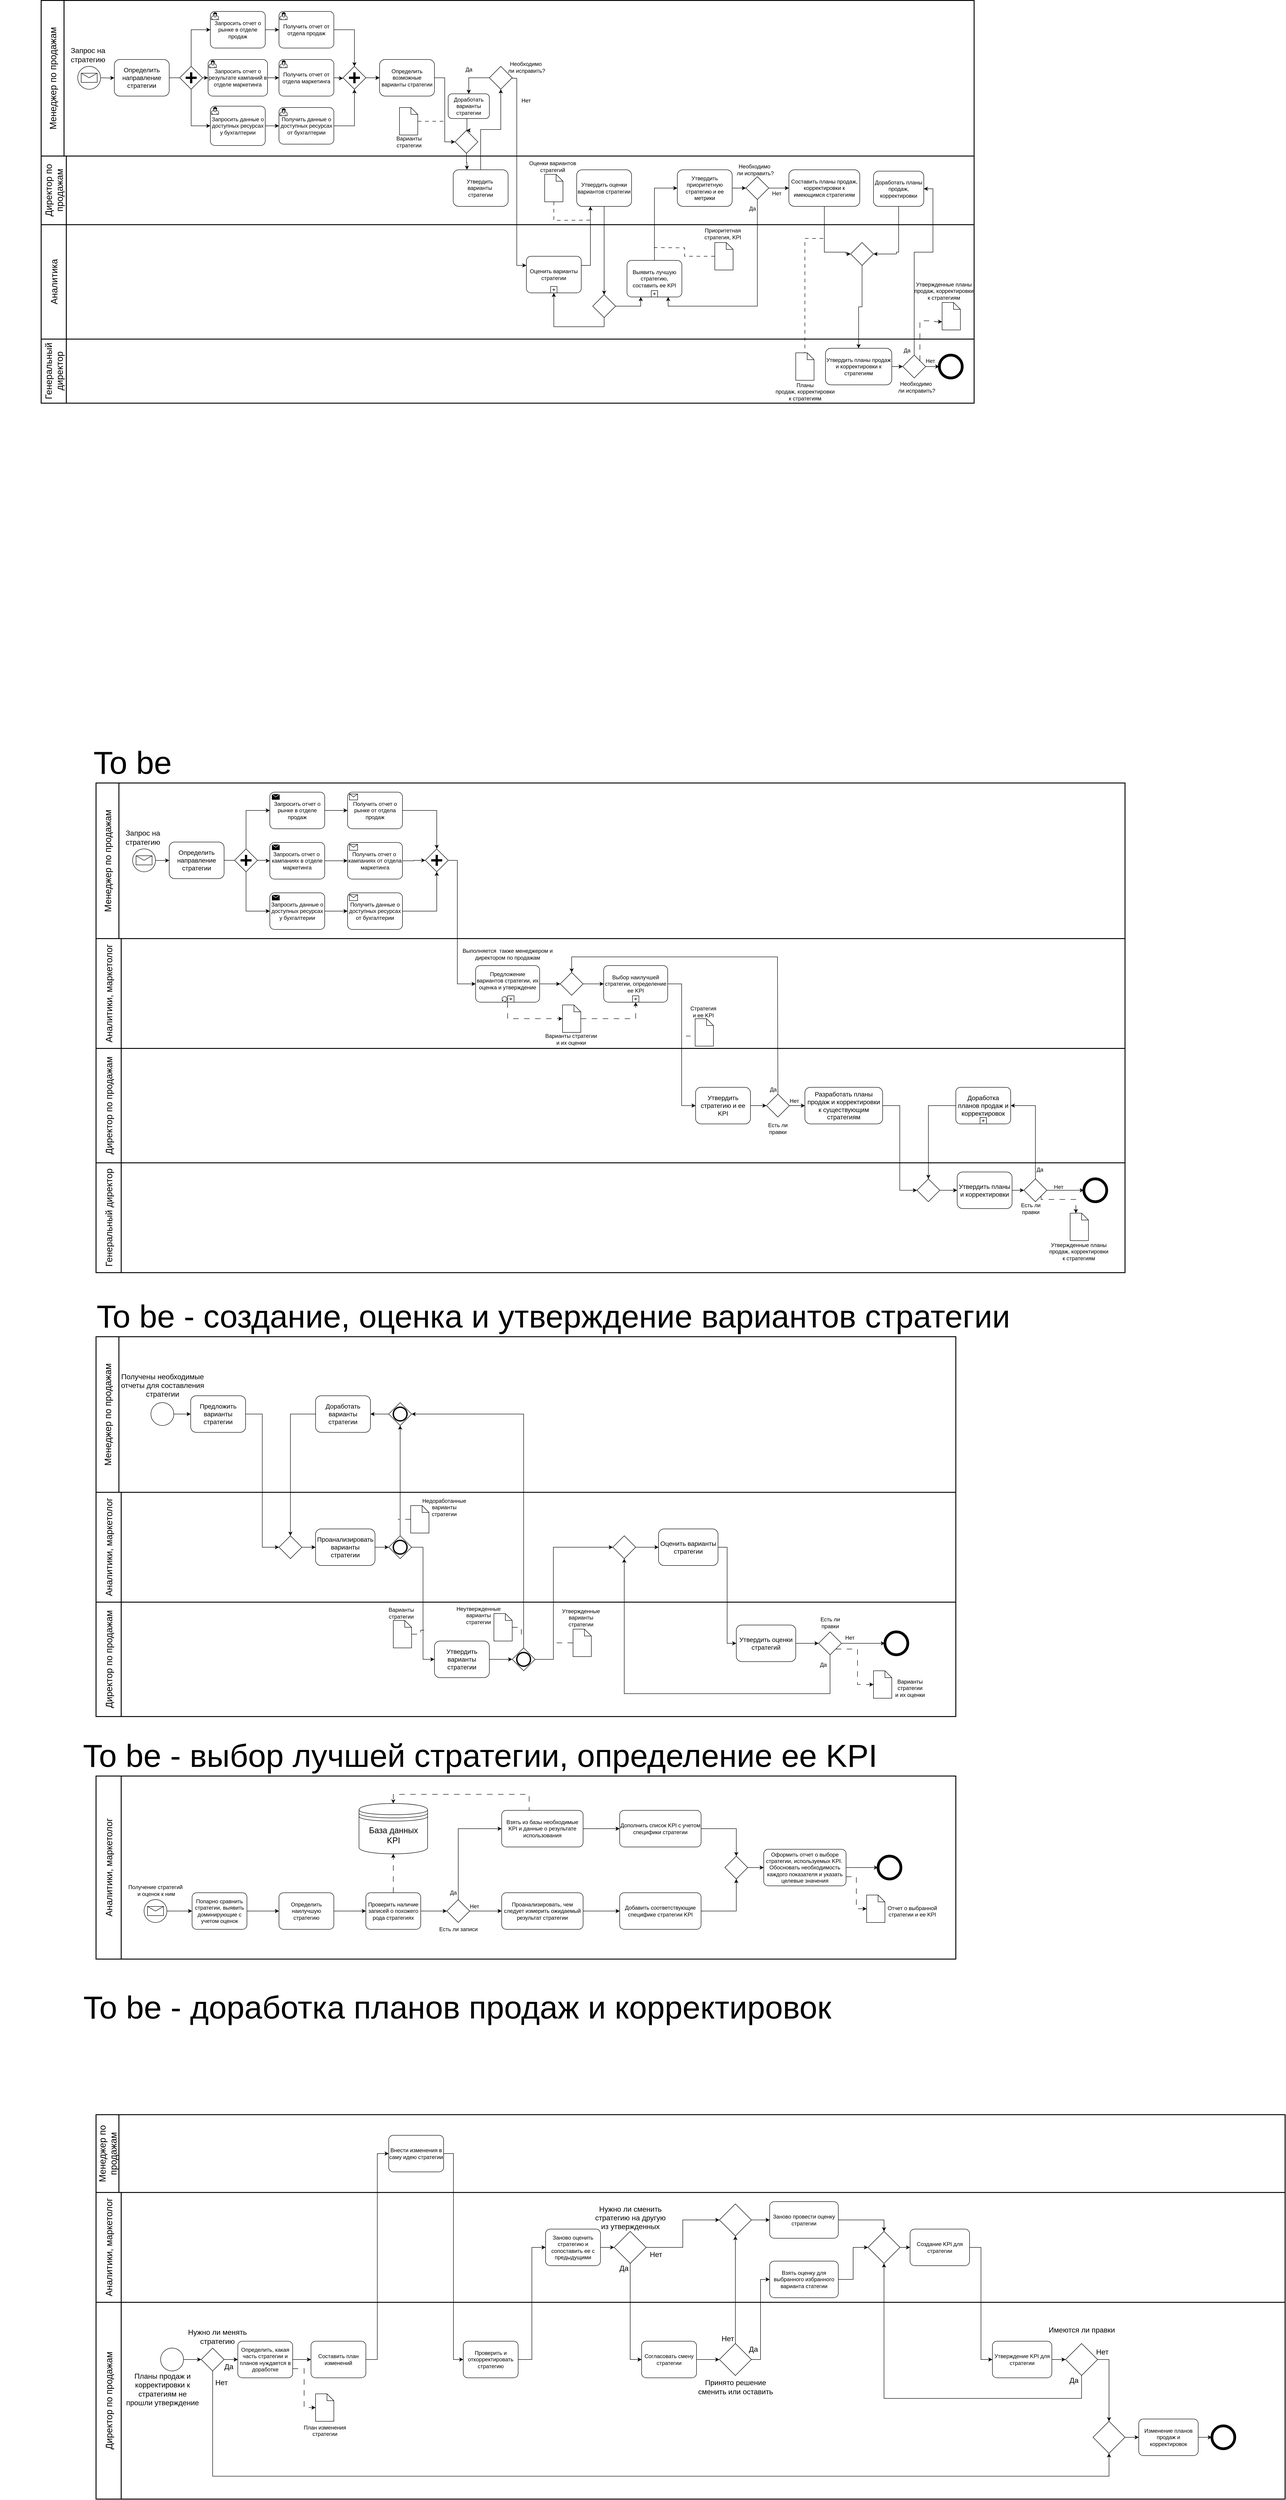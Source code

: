 <mxfile version="25.0.3">
  <diagram name="Page-1" id="2a216829-ef6e-dabb-86c1-c78162f3ba2b">
    <mxGraphModel dx="3733" dy="1637" grid="1" gridSize="10" guides="1" tooltips="1" connect="1" arrows="1" fold="1" page="1" pageScale="1" pageWidth="850" pageHeight="1100" background="none" math="0" shadow="0">
      <root>
        <mxCell id="0" />
        <mxCell id="1" parent="0" />
        <mxCell id="ERPgEq4vKGsU3ttqHzY0-12" value="" style="group" parent="1" vertex="1" connectable="0">
          <mxGeometry x="-530" y="260" width="2040" height="880" as="geometry" />
        </mxCell>
        <mxCell id="yuOISIgOCX0uWJEtP6---103" value="&lt;font style=&quot;font-size: 20px;&quot;&gt;Директор по продажам&lt;/font&gt;" style="swimlane;html=1;startSize=55;fontStyle=0;collapsible=0;horizontal=0;swimlaneLine=1;swimlaneFillColor=#ffffff;strokeWidth=2;whiteSpace=wrap;" parent="ERPgEq4vKGsU3ttqHzY0-12" vertex="1">
          <mxGeometry y="340" width="2040" height="150" as="geometry" />
        </mxCell>
        <mxCell id="yuOISIgOCX0uWJEtP6---110" value="Утвердить&amp;nbsp;&lt;div&gt;варианты&amp;nbsp;&lt;/div&gt;&lt;div&gt;стратегии&lt;/div&gt;" style="shape=ext;rounded=1;html=1;whiteSpace=wrap;" parent="yuOISIgOCX0uWJEtP6---103" vertex="1">
          <mxGeometry x="901" y="30" width="120" height="80" as="geometry" />
        </mxCell>
        <mxCell id="yuOISIgOCX0uWJEtP6---115" value="" style="shape=mxgraph.bpmn.data;labelPosition=center;verticalLabelPosition=bottom;align=center;verticalAlign=top;size=15;html=1;" parent="yuOISIgOCX0uWJEtP6---103" vertex="1">
          <mxGeometry x="1101" y="40" width="40" height="60" as="geometry" />
        </mxCell>
        <mxCell id="yuOISIgOCX0uWJEtP6---116" value="Утвердить оценки вариантов стратегии" style="shape=ext;rounded=1;html=1;whiteSpace=wrap;" parent="yuOISIgOCX0uWJEtP6---103" vertex="1">
          <mxGeometry x="1171" y="30" width="120" height="80" as="geometry" />
        </mxCell>
        <mxCell id="yuOISIgOCX0uWJEtP6---153" value="Утвердить приоритетную стратегию и ее метрики" style="shape=ext;rounded=1;html=1;whiteSpace=wrap;" parent="yuOISIgOCX0uWJEtP6---103" vertex="1">
          <mxGeometry x="1391" y="30" width="120" height="80" as="geometry" />
        </mxCell>
        <mxCell id="yuOISIgOCX0uWJEtP6---155" value="" style="points=[[0.25,0.25,0],[0.5,0,0],[0.75,0.25,0],[1,0.5,0],[0.75,0.75,0],[0.5,1,0],[0.25,0.75,0],[0,0.5,0]];shape=mxgraph.bpmn.gateway2;html=1;verticalLabelPosition=bottom;labelBackgroundColor=#ffffff;verticalAlign=top;align=center;perimeter=rhombusPerimeter;outlineConnect=0;outline=none;symbol=none;" parent="yuOISIgOCX0uWJEtP6---103" vertex="1">
          <mxGeometry x="1541" y="45" width="50" height="50" as="geometry" />
        </mxCell>
        <mxCell id="yuOISIgOCX0uWJEtP6---156" style="edgeStyle=orthogonalEdgeStyle;rounded=0;orthogonalLoop=1;jettySize=auto;html=1;entryX=0;entryY=0.5;entryDx=0;entryDy=0;entryPerimeter=0;" parent="yuOISIgOCX0uWJEtP6---103" source="yuOISIgOCX0uWJEtP6---153" target="yuOISIgOCX0uWJEtP6---155" edge="1">
          <mxGeometry relative="1" as="geometry">
            <mxPoint x="1521" y="290" as="targetPoint" />
          </mxGeometry>
        </mxCell>
        <mxCell id="yuOISIgOCX0uWJEtP6---167" value="" style="edgeStyle=orthogonalEdgeStyle;rounded=0;orthogonalLoop=1;jettySize=auto;html=1;" parent="yuOISIgOCX0uWJEtP6---103" source="yuOISIgOCX0uWJEtP6---155" target="yuOISIgOCX0uWJEtP6---159" edge="1">
          <mxGeometry relative="1" as="geometry">
            <mxPoint x="1681" y="1520" as="targetPoint" />
            <mxPoint x="1591" y="1520" as="sourcePoint" />
          </mxGeometry>
        </mxCell>
        <mxCell id="yuOISIgOCX0uWJEtP6---159" value="Составить планы продаж, корректировки к имеющимся стратегиям" style="shape=ext;rounded=1;html=1;whiteSpace=wrap;" parent="yuOISIgOCX0uWJEtP6---103" vertex="1">
          <mxGeometry x="1635" y="30" width="155" height="80" as="geometry" />
        </mxCell>
        <mxCell id="2nSxpboLFZ5jM47wPxM_-16" value="Оценки вариантов&lt;div&gt;стратегий&lt;/div&gt;" style="text;html=1;align=center;verticalAlign=middle;resizable=0;points=[];autosize=1;strokeColor=none;fillColor=none;" parent="yuOISIgOCX0uWJEtP6---103" vertex="1">
          <mxGeometry x="1053" y="3" width="130" height="40" as="geometry" />
        </mxCell>
        <mxCell id="2nSxpboLFZ5jM47wPxM_-27" value="Необходимо&amp;nbsp;&lt;div&gt;ли&lt;span style=&quot;background-color: initial;&quot;&gt;&amp;nbsp;исправить?&lt;/span&gt;&lt;/div&gt;" style="text;html=1;align=center;verticalAlign=middle;resizable=0;points=[];autosize=1;strokeColor=none;fillColor=none;" parent="yuOISIgOCX0uWJEtP6---103" vertex="1">
          <mxGeometry x="1511" y="10" width="100" height="40" as="geometry" />
        </mxCell>
        <mxCell id="2nSxpboLFZ5jM47wPxM_-29" value="Нет" style="text;html=1;align=center;verticalAlign=middle;resizable=0;points=[];autosize=1;strokeColor=none;fillColor=none;" parent="yuOISIgOCX0uWJEtP6---103" vertex="1">
          <mxGeometry x="1588" y="67" width="40" height="30" as="geometry" />
        </mxCell>
        <mxCell id="2nSxpboLFZ5jM47wPxM_-30" value="Да" style="text;html=1;align=center;verticalAlign=middle;resizable=0;points=[];autosize=1;strokeColor=none;fillColor=none;" parent="yuOISIgOCX0uWJEtP6---103" vertex="1">
          <mxGeometry x="1535" y="100" width="40" height="30" as="geometry" />
        </mxCell>
        <mxCell id="ERPgEq4vKGsU3ttqHzY0-9" value="Доработать планы продаж, корректировки" style="shape=ext;rounded=1;html=1;whiteSpace=wrap;" parent="yuOISIgOCX0uWJEtP6---103" vertex="1">
          <mxGeometry x="1820" y="33" width="110" height="77" as="geometry" />
        </mxCell>
        <mxCell id="yuOISIgOCX0uWJEtP6---2" value="&lt;font style=&quot;font-size: 20px;&quot;&gt;Менеджер по продажам&lt;/font&gt;" style="swimlane;html=1;startSize=50;fontStyle=0;collapsible=0;horizontal=0;swimlaneLine=1;swimlaneFillColor=#ffffff;strokeWidth=2;whiteSpace=wrap;" parent="ERPgEq4vKGsU3ttqHzY0-12" vertex="1">
          <mxGeometry width="2040" height="340" as="geometry" />
        </mxCell>
        <mxCell id="yuOISIgOCX0uWJEtP6---6" style="edgeStyle=orthogonalEdgeStyle;rounded=0;orthogonalLoop=1;jettySize=auto;html=1;" parent="yuOISIgOCX0uWJEtP6---2" target="yuOISIgOCX0uWJEtP6---5" edge="1">
          <mxGeometry relative="1" as="geometry">
            <mxPoint x="130" y="169" as="sourcePoint" />
          </mxGeometry>
        </mxCell>
        <mxCell id="yuOISIgOCX0uWJEtP6---9" style="edgeStyle=orthogonalEdgeStyle;rounded=0;orthogonalLoop=1;jettySize=auto;html=1;" parent="yuOISIgOCX0uWJEtP6---2" source="yuOISIgOCX0uWJEtP6---5" edge="1">
          <mxGeometry relative="1" as="geometry">
            <mxPoint x="315" y="169" as="targetPoint" />
          </mxGeometry>
        </mxCell>
        <mxCell id="yuOISIgOCX0uWJEtP6---5" value="&lt;font style=&quot;font-size: 14px;&quot;&gt;Определить направление стратегии&lt;/font&gt;" style="shape=ext;rounded=1;html=1;whiteSpace=wrap;" parent="yuOISIgOCX0uWJEtP6---2" vertex="1">
          <mxGeometry x="160" y="129" width="120" height="80" as="geometry" />
        </mxCell>
        <mxCell id="yuOISIgOCX0uWJEtP6---7" value="" style="shape=mxgraph.bpmn.shape;html=1;verticalLabelPosition=bottom;labelBackgroundColor=#ffffff;verticalAlign=top;perimeter=rhombusPerimeter;background=gateway;outline=none;symbol=parallelGw;" parent="yuOISIgOCX0uWJEtP6---2" vertex="1">
          <mxGeometry x="303" y="144" width="50" height="50" as="geometry" />
        </mxCell>
        <mxCell id="yuOISIgOCX0uWJEtP6---10" value="&lt;div&gt;&lt;span style=&quot;background-color: initial;&quot;&gt;Запросить данные о доступных ресурсах у бухгалтерии&lt;/span&gt;&lt;br&gt;&lt;/div&gt;" style="points=[[0.25,0,0],[0.5,0,0],[0.75,0,0],[1,0.25,0],[1,0.5,0],[1,0.75,0],[0.75,1,0],[0.5,1,0],[0.25,1,0],[0,0.75,0],[0,0.5,0],[0,0.25,0]];shape=mxgraph.bpmn.task;whiteSpace=wrap;rectStyle=rounded;size=10;html=1;container=1;expand=0;collapsible=0;taskMarker=user;" parent="yuOISIgOCX0uWJEtP6---2" vertex="1">
          <mxGeometry x="370" y="231" width="120" height="86" as="geometry" />
        </mxCell>
        <mxCell id="yuOISIgOCX0uWJEtP6---11" value="&lt;div&gt;&lt;span style=&quot;background-color: initial;&quot;&gt;Запросить отчет о результате кампаний в отделе маркетинга&lt;/span&gt;&lt;br&gt;&lt;/div&gt;" style="points=[[0.25,0,0],[0.5,0,0],[0.75,0,0],[1,0.25,0],[1,0.5,0],[1,0.75,0],[0.75,1,0],[0.5,1,0],[0.25,1,0],[0,0.75,0],[0,0.5,0],[0,0.25,0]];shape=mxgraph.bpmn.task;whiteSpace=wrap;rectStyle=rounded;size=10;html=1;container=1;expand=0;collapsible=0;taskMarker=user;" parent="yuOISIgOCX0uWJEtP6---2" vertex="1">
          <mxGeometry x="365" y="129" width="130" height="80" as="geometry" />
        </mxCell>
        <mxCell id="2nSxpboLFZ5jM47wPxM_-1" style="edgeStyle=orthogonalEdgeStyle;rounded=0;orthogonalLoop=1;jettySize=auto;html=1;" parent="yuOISIgOCX0uWJEtP6---2" source="yuOISIgOCX0uWJEtP6---12" target="CjMGcF9206Xnc9cuAVjh-18" edge="1">
          <mxGeometry relative="1" as="geometry" />
        </mxCell>
        <mxCell id="yuOISIgOCX0uWJEtP6---12" value="&lt;div&gt;&lt;span style=&quot;background-color: initial;&quot;&gt;Запросить отчет о рынке в отделе продаж&lt;/span&gt;&lt;br&gt;&lt;/div&gt;" style="points=[[0.25,0,0],[0.5,0,0],[0.75,0,0],[1,0.25,0],[1,0.5,0],[1,0.75,0],[0.75,1,0],[0.5,1,0],[0.25,1,0],[0,0.75,0],[0,0.5,0],[0,0.25,0]];shape=mxgraph.bpmn.task;whiteSpace=wrap;rectStyle=rounded;size=10;html=1;container=1;expand=0;collapsible=0;taskMarker=user;" parent="yuOISIgOCX0uWJEtP6---2" vertex="1">
          <mxGeometry x="370" y="24" width="120" height="80" as="geometry" />
        </mxCell>
        <mxCell id="yuOISIgOCX0uWJEtP6---17" style="edgeStyle=orthogonalEdgeStyle;rounded=0;orthogonalLoop=1;jettySize=auto;html=1;entryX=0;entryY=0.5;entryDx=0;entryDy=0;entryPerimeter=0;" parent="yuOISIgOCX0uWJEtP6---2" source="yuOISIgOCX0uWJEtP6---7" target="yuOISIgOCX0uWJEtP6---12" edge="1">
          <mxGeometry relative="1" as="geometry">
            <Array as="points">
              <mxPoint x="328" y="64" />
            </Array>
            <mxPoint x="368" y="64.0" as="targetPoint" />
          </mxGeometry>
        </mxCell>
        <mxCell id="yuOISIgOCX0uWJEtP6---26" style="edgeStyle=orthogonalEdgeStyle;rounded=0;orthogonalLoop=1;jettySize=auto;html=1;entryX=0.5;entryY=1;entryDx=0;entryDy=0;exitX=1;exitY=0.5;exitDx=0;exitDy=0;exitPerimeter=0;" parent="yuOISIgOCX0uWJEtP6---2" source="CjMGcF9206Xnc9cuAVjh-23" target="yuOISIgOCX0uWJEtP6---24" edge="1">
          <mxGeometry relative="1" as="geometry">
            <mxPoint x="696" y="274.0" as="sourcePoint" />
          </mxGeometry>
        </mxCell>
        <mxCell id="yuOISIgOCX0uWJEtP6---25" style="edgeStyle=orthogonalEdgeStyle;rounded=0;orthogonalLoop=1;jettySize=auto;html=1;entryX=0.5;entryY=0;entryDx=0;entryDy=0;exitX=1;exitY=0.5;exitDx=0;exitDy=0;exitPerimeter=0;" parent="yuOISIgOCX0uWJEtP6---2" source="CjMGcF9206Xnc9cuAVjh-18" target="yuOISIgOCX0uWJEtP6---24" edge="1">
          <mxGeometry relative="1" as="geometry">
            <mxPoint x="696" y="64.0" as="sourcePoint" />
          </mxGeometry>
        </mxCell>
        <mxCell id="yuOISIgOCX0uWJEtP6---29" style="edgeStyle=orthogonalEdgeStyle;rounded=0;orthogonalLoop=1;jettySize=auto;html=1;entryX=0;entryY=0.5;entryDx=0;entryDy=0;" parent="yuOISIgOCX0uWJEtP6---2" source="yuOISIgOCX0uWJEtP6---24" target="yuOISIgOCX0uWJEtP6---28" edge="1">
          <mxGeometry relative="1" as="geometry" />
        </mxCell>
        <mxCell id="2nSxpboLFZ5jM47wPxM_-4" value="" style="edgeStyle=orthogonalEdgeStyle;rounded=0;orthogonalLoop=1;jettySize=auto;html=1;" parent="yuOISIgOCX0uWJEtP6---2" source="yuOISIgOCX0uWJEtP6---24" target="yuOISIgOCX0uWJEtP6---28" edge="1">
          <mxGeometry relative="1" as="geometry" />
        </mxCell>
        <mxCell id="yuOISIgOCX0uWJEtP6---24" value="" style="shape=mxgraph.bpmn.shape;html=1;verticalLabelPosition=bottom;labelBackgroundColor=#ffffff;verticalAlign=top;perimeter=rhombusPerimeter;background=gateway;outline=none;symbol=parallelGw;" parent="yuOISIgOCX0uWJEtP6---2" vertex="1">
          <mxGeometry x="660" y="144" width="50" height="50" as="geometry" />
        </mxCell>
        <mxCell id="yuOISIgOCX0uWJEtP6---27" style="edgeStyle=orthogonalEdgeStyle;rounded=0;orthogonalLoop=1;jettySize=auto;html=1;exitX=1;exitY=0.5;exitDx=0;exitDy=0;exitPerimeter=0;" parent="yuOISIgOCX0uWJEtP6---2" source="CjMGcF9206Xnc9cuAVjh-21" edge="1">
          <mxGeometry relative="1" as="geometry">
            <mxPoint x="696.0" y="169.037" as="sourcePoint" />
            <mxPoint x="660" y="170" as="targetPoint" />
            <Array as="points">
              <mxPoint x="650" y="169" />
              <mxPoint x="650" y="170" />
            </Array>
          </mxGeometry>
        </mxCell>
        <mxCell id="yuOISIgOCX0uWJEtP6---28" value="Определить возможные варианты стратегии" style="shape=ext;rounded=1;html=1;whiteSpace=wrap;" parent="yuOISIgOCX0uWJEtP6---2" vertex="1">
          <mxGeometry x="740" y="129" width="120" height="80" as="geometry" />
        </mxCell>
        <mxCell id="ERPgEq4vKGsU3ttqHzY0-3" style="edgeStyle=orthogonalEdgeStyle;rounded=0;orthogonalLoop=1;jettySize=auto;html=1;entryX=0.5;entryY=0;entryDx=0;entryDy=0;exitX=0;exitY=0.5;exitDx=0;exitDy=0;exitPerimeter=0;" parent="yuOISIgOCX0uWJEtP6---2" source="yuOISIgOCX0uWJEtP6---30" target="ERPgEq4vKGsU3ttqHzY0-2" edge="1">
          <mxGeometry relative="1" as="geometry" />
        </mxCell>
        <mxCell id="yuOISIgOCX0uWJEtP6---30" value="" style="points=[[0.25,0.25,0],[0.5,0,0],[0.75,0.25,0],[1,0.5,0],[0.75,0.75,0],[0.5,1,0],[0.25,0.75,0],[0,0.5,0]];shape=mxgraph.bpmn.gateway2;html=1;verticalLabelPosition=bottom;labelBackgroundColor=#ffffff;verticalAlign=top;align=center;perimeter=rhombusPerimeter;outlineConnect=0;outline=none;symbol=none;" parent="yuOISIgOCX0uWJEtP6---2" vertex="1">
          <mxGeometry x="980" y="144" width="50" height="50" as="geometry" />
        </mxCell>
        <mxCell id="CjMGcF9206Xnc9cuAVjh-18" value="Получить отчет от отдела продаж" style="points=[[0.25,0,0],[0.5,0,0],[0.75,0,0],[1,0.25,0],[1,0.5,0],[1,0.75,0],[0.75,1,0],[0.5,1,0],[0.25,1,0],[0,0.75,0],[0,0.5,0],[0,0.25,0]];shape=mxgraph.bpmn.task;whiteSpace=wrap;rectStyle=rounded;size=10;html=1;container=1;expand=0;collapsible=0;taskMarker=user;" parent="yuOISIgOCX0uWJEtP6---2" vertex="1">
          <mxGeometry x="520" y="24" width="120" height="80" as="geometry" />
        </mxCell>
        <mxCell id="CjMGcF9206Xnc9cuAVjh-21" value="Получить отчет от отдела маркетинга" style="points=[[0.25,0,0],[0.5,0,0],[0.75,0,0],[1,0.25,0],[1,0.5,0],[1,0.75,0],[0.75,1,0],[0.5,1,0],[0.25,1,0],[0,0.75,0],[0,0.5,0],[0,0.25,0]];shape=mxgraph.bpmn.task;whiteSpace=wrap;rectStyle=rounded;size=10;html=1;container=1;expand=0;collapsible=0;taskMarker=user;" parent="yuOISIgOCX0uWJEtP6---2" vertex="1">
          <mxGeometry x="520" y="129" width="120" height="80" as="geometry" />
        </mxCell>
        <mxCell id="CjMGcF9206Xnc9cuAVjh-23" value="&lt;div&gt;&lt;span style=&quot;background-color: initial;&quot;&gt;Получить данные о доступных ресурсах от бухгалтерии&lt;/span&gt;&lt;br&gt;&lt;/div&gt;" style="points=[[0.25,0,0],[0.5,0,0],[0.75,0,0],[1,0.25,0],[1,0.5,0],[1,0.75,0],[0.75,1,0],[0.5,1,0],[0.25,1,0],[0,0.75,0],[0,0.5,0],[0,0.25,0]];shape=mxgraph.bpmn.task;whiteSpace=wrap;rectStyle=rounded;size=10;html=1;container=1;expand=0;collapsible=0;taskMarker=user;" parent="yuOISIgOCX0uWJEtP6---2" vertex="1">
          <mxGeometry x="520" y="234" width="120" height="80" as="geometry" />
        </mxCell>
        <mxCell id="CjMGcF9206Xnc9cuAVjh-28" style="edgeStyle=orthogonalEdgeStyle;rounded=0;orthogonalLoop=1;jettySize=auto;html=1;exitX=1;exitY=0.5;exitDx=0;exitDy=0;entryX=0;entryY=0.5;entryDx=0;entryDy=0;entryPerimeter=0;" parent="yuOISIgOCX0uWJEtP6---2" source="yuOISIgOCX0uWJEtP6---7" target="yuOISIgOCX0uWJEtP6---11" edge="1">
          <mxGeometry relative="1" as="geometry">
            <mxPoint x="368" y="169.0" as="targetPoint" />
          </mxGeometry>
        </mxCell>
        <mxCell id="2nSxpboLFZ5jM47wPxM_-2" style="edgeStyle=orthogonalEdgeStyle;rounded=0;orthogonalLoop=1;jettySize=auto;html=1;entryX=0;entryY=0.5;entryDx=0;entryDy=0;entryPerimeter=0;" parent="yuOISIgOCX0uWJEtP6---2" source="yuOISIgOCX0uWJEtP6---11" target="CjMGcF9206Xnc9cuAVjh-21" edge="1">
          <mxGeometry relative="1" as="geometry" />
        </mxCell>
        <mxCell id="2nSxpboLFZ5jM47wPxM_-3" style="edgeStyle=orthogonalEdgeStyle;rounded=0;orthogonalLoop=1;jettySize=auto;html=1;entryX=0;entryY=0.5;entryDx=0;entryDy=0;entryPerimeter=0;" parent="yuOISIgOCX0uWJEtP6---2" source="yuOISIgOCX0uWJEtP6---10" target="CjMGcF9206Xnc9cuAVjh-23" edge="1">
          <mxGeometry relative="1" as="geometry" />
        </mxCell>
        <mxCell id="2nSxpboLFZ5jM47wPxM_-9" value="" style="points=[[0.145,0.145,0],[0.5,0,0],[0.855,0.145,0],[1,0.5,0],[0.855,0.855,0],[0.5,1,0],[0.145,0.855,0],[0,0.5,0]];shape=mxgraph.bpmn.event;html=1;verticalLabelPosition=bottom;labelBackgroundColor=#ffffff;verticalAlign=top;align=center;perimeter=ellipsePerimeter;outlineConnect=0;aspect=fixed;outline=standard;symbol=message;" parent="yuOISIgOCX0uWJEtP6---2" vertex="1">
          <mxGeometry x="80" y="144" width="50" height="50" as="geometry" />
        </mxCell>
        <mxCell id="2nSxpboLFZ5jM47wPxM_-10" value="&lt;font style=&quot;font-size: 16px;&quot;&gt;Запрос на стратегию&lt;/font&gt;" style="text;html=1;align=center;verticalAlign=middle;whiteSpace=wrap;rounded=0;" parent="yuOISIgOCX0uWJEtP6---2" vertex="1">
          <mxGeometry x="45" y="94" width="115" height="50" as="geometry" />
        </mxCell>
        <mxCell id="2nSxpboLFZ5jM47wPxM_-13" value="Необходимо&amp;nbsp;&lt;div&gt;ли&lt;span style=&quot;background-color: initial;&quot;&gt;&amp;nbsp;исправить?&lt;/span&gt;&lt;/div&gt;" style="text;html=1;align=center;verticalAlign=middle;resizable=0;points=[];autosize=1;strokeColor=none;fillColor=none;" parent="yuOISIgOCX0uWJEtP6---2" vertex="1">
          <mxGeometry x="1011" y="126" width="100" height="40" as="geometry" />
        </mxCell>
        <mxCell id="2nSxpboLFZ5jM47wPxM_-14" value="Да" style="text;html=1;align=center;verticalAlign=middle;resizable=0;points=[];autosize=1;strokeColor=none;fillColor=none;" parent="yuOISIgOCX0uWJEtP6---2" vertex="1">
          <mxGeometry x="915" y="136" width="40" height="30" as="geometry" />
        </mxCell>
        <mxCell id="2nSxpboLFZ5jM47wPxM_-15" value="Нет" style="text;html=1;align=center;verticalAlign=middle;resizable=0;points=[];autosize=1;strokeColor=none;fillColor=none;" parent="yuOISIgOCX0uWJEtP6---2" vertex="1">
          <mxGeometry x="1040" y="204" width="40" height="30" as="geometry" />
        </mxCell>
        <mxCell id="2nSxpboLFZ5jM47wPxM_-23" style="edgeStyle=orthogonalEdgeStyle;rounded=0;orthogonalLoop=1;jettySize=auto;html=1;entryX=0;entryY=0.5;entryDx=0;entryDy=0;entryPerimeter=0;exitX=0.5;exitY=1;exitDx=0;exitDy=0;" parent="yuOISIgOCX0uWJEtP6---2" source="yuOISIgOCX0uWJEtP6---7" target="yuOISIgOCX0uWJEtP6---10" edge="1">
          <mxGeometry relative="1" as="geometry" />
        </mxCell>
        <mxCell id="yuOISIgOCX0uWJEtP6---112" style="edgeStyle=orthogonalEdgeStyle;rounded=0;orthogonalLoop=1;jettySize=auto;html=1;dashed=1;dashPattern=8 8;endArrow=none;endFill=0;" parent="yuOISIgOCX0uWJEtP6---2" source="yuOISIgOCX0uWJEtP6---109" edge="1">
          <mxGeometry relative="1" as="geometry">
            <mxPoint x="880" y="264" as="targetPoint" />
          </mxGeometry>
        </mxCell>
        <mxCell id="2nSxpboLFZ5jM47wPxM_-11" value="Варианты&lt;div&gt;стратегии&lt;/div&gt;" style="text;html=1;align=center;verticalAlign=middle;resizable=0;points=[];autosize=1;strokeColor=none;fillColor=none;" parent="yuOISIgOCX0uWJEtP6---2" vertex="1">
          <mxGeometry x="763.5" y="289" width="80" height="40" as="geometry" />
        </mxCell>
        <mxCell id="yuOISIgOCX0uWJEtP6---109" value="" style="shape=mxgraph.bpmn.data;labelPosition=center;verticalLabelPosition=bottom;align=center;verticalAlign=top;size=15;html=1;" parent="yuOISIgOCX0uWJEtP6---2" vertex="1">
          <mxGeometry x="783.5" y="234" width="40" height="60" as="geometry" />
        </mxCell>
        <mxCell id="ERPgEq4vKGsU3ttqHzY0-2" value="Доработать варианты стратегии" style="shape=ext;rounded=1;html=1;whiteSpace=wrap;" parent="yuOISIgOCX0uWJEtP6---2" vertex="1">
          <mxGeometry x="890" y="204" width="90" height="54" as="geometry" />
        </mxCell>
        <mxCell id="ERPgEq4vKGsU3ttqHzY0-111" value="" style="points=[[0.25,0.25,0],[0.5,0,0],[0.75,0.25,0],[1,0.5,0],[0.75,0.75,0],[0.5,1,0],[0.25,0.75,0],[0,0.5,0]];shape=mxgraph.bpmn.gateway2;html=1;verticalLabelPosition=bottom;labelBackgroundColor=#ffffff;verticalAlign=top;align=center;perimeter=rhombusPerimeter;outlineConnect=0;outline=none;symbol=none;" parent="yuOISIgOCX0uWJEtP6---2" vertex="1">
          <mxGeometry x="905" y="284" width="50" height="50" as="geometry" />
        </mxCell>
        <mxCell id="ERPgEq4vKGsU3ttqHzY0-8" style="edgeStyle=orthogonalEdgeStyle;rounded=0;orthogonalLoop=1;jettySize=auto;html=1;entryX=0.5;entryY=0;entryDx=0;entryDy=0;entryPerimeter=0;" parent="yuOISIgOCX0uWJEtP6---2" source="ERPgEq4vKGsU3ttqHzY0-2" target="ERPgEq4vKGsU3ttqHzY0-111" edge="1">
          <mxGeometry relative="1" as="geometry">
            <Array as="points">
              <mxPoint x="931" y="284" />
            </Array>
          </mxGeometry>
        </mxCell>
        <mxCell id="2nSxpboLFZ5jM47wPxM_-5" style="edgeStyle=orthogonalEdgeStyle;rounded=0;orthogonalLoop=1;jettySize=auto;html=1;entryX=0;entryY=0.5;entryDx=0;entryDy=0;entryPerimeter=0;" parent="yuOISIgOCX0uWJEtP6---2" source="yuOISIgOCX0uWJEtP6---28" target="ERPgEq4vKGsU3ttqHzY0-111" edge="1">
          <mxGeometry relative="1" as="geometry" />
        </mxCell>
        <mxCell id="yuOISIgOCX0uWJEtP6---113" value="" style="swimlane;html=1;startSize=55;fontStyle=0;collapsible=0;horizontal=0;swimlaneLine=1;swimlaneFillColor=#ffffff;strokeWidth=2;whiteSpace=wrap;" parent="ERPgEq4vKGsU3ttqHzY0-12" vertex="1">
          <mxGeometry y="490" width="2040" height="250" as="geometry" />
        </mxCell>
        <mxCell id="CjMGcF9206Xnc9cuAVjh-39" value="&lt;font style=&quot;font-size: 20px;&quot;&gt;Аналитика&lt;/font&gt;" style="swimlane;html=1;startSize=55;fontStyle=0;collapsible=0;horizontal=0;swimlaneLine=1;swimlaneFillColor=#ffffff;strokeWidth=2;whiteSpace=wrap;" parent="yuOISIgOCX0uWJEtP6---113" vertex="1">
          <mxGeometry width="2040" height="250" as="geometry" />
        </mxCell>
        <mxCell id="ERPgEq4vKGsU3ttqHzY0-1" style="edgeStyle=orthogonalEdgeStyle;rounded=0;orthogonalLoop=1;jettySize=auto;html=1;dashed=1;dashPattern=8 8;endArrow=none;endFill=0;" parent="CjMGcF9206Xnc9cuAVjh-39" source="2nSxpboLFZ5jM47wPxM_-25" edge="1">
          <mxGeometry relative="1" as="geometry">
            <mxPoint x="1340" y="50" as="targetPoint" />
          </mxGeometry>
        </mxCell>
        <mxCell id="2nSxpboLFZ5jM47wPxM_-25" value="" style="shape=mxgraph.bpmn.data;labelPosition=center;verticalLabelPosition=bottom;align=center;verticalAlign=top;size=15;html=1;" parent="CjMGcF9206Xnc9cuAVjh-39" vertex="1">
          <mxGeometry x="1473" y="39" width="40" height="60" as="geometry" />
        </mxCell>
        <mxCell id="2nSxpboLFZ5jM47wPxM_-26" value="&lt;div&gt;Приоритетная&lt;/div&gt;&lt;div&gt;стратегия, KPI&lt;/div&gt;" style="text;html=1;align=center;verticalAlign=middle;resizable=0;points=[];autosize=1;strokeColor=none;fillColor=none;" parent="CjMGcF9206Xnc9cuAVjh-39" vertex="1">
          <mxGeometry x="1440" width="100" height="40" as="geometry" />
        </mxCell>
        <mxCell id="ERPgEq4vKGsU3ttqHzY0-113" value="" style="points=[[0.25,0.25,0],[0.5,0,0],[0.75,0.25,0],[1,0.5,0],[0.75,0.75,0],[0.5,1,0],[0.25,0.75,0],[0,0.5,0]];shape=mxgraph.bpmn.gateway2;html=1;verticalLabelPosition=bottom;labelBackgroundColor=#ffffff;verticalAlign=top;align=center;perimeter=rhombusPerimeter;outlineConnect=0;outline=none;symbol=none;" parent="CjMGcF9206Xnc9cuAVjh-39" vertex="1">
          <mxGeometry x="1770" y="39" width="50" height="50" as="geometry" />
        </mxCell>
        <mxCell id="43XGgFAAFbJaOTekT0bs-1" value="" style="shape=mxgraph.bpmn.data;labelPosition=center;verticalLabelPosition=bottom;align=center;verticalAlign=top;size=15;html=1;" parent="CjMGcF9206Xnc9cuAVjh-39" vertex="1">
          <mxGeometry x="1970" y="170" width="40" height="60" as="geometry" />
        </mxCell>
        <mxCell id="43XGgFAAFbJaOTekT0bs-2" value="&lt;br&gt;&lt;span style=&quot;forced-color-adjust: none; color: rgb(0, 0, 0); font-family: Helvetica; font-size: 12px; font-style: normal; font-variant-ligatures: normal; font-variant-caps: normal; font-weight: 400; letter-spacing: normal; orphans: 2; text-align: center; text-indent: 0px; text-transform: none; widows: 2; word-spacing: 0px; -webkit-text-stroke-width: 0px; white-space: normal; background-color: rgb(251, 251, 251); text-decoration-thickness: initial; text-decoration-style: initial; text-decoration-color: initial;&quot;&gt;Утвержденные планы продаж,&amp;nbsp;&lt;/span&gt;&lt;span style=&quot;forced-color-adjust: none; color: rgb(0, 0, 0); font-family: Helvetica; font-size: 12px; font-style: normal; font-variant-ligatures: normal; font-variant-caps: normal; font-weight: 400; letter-spacing: normal; orphans: 2; text-align: center; text-indent: 0px; text-transform: none; widows: 2; word-spacing: 0px; -webkit-text-stroke-width: 0px; white-space: normal; background-color: initial; text-decoration-thickness: initial; text-decoration-style: initial; text-decoration-color: initial;&quot;&gt;корректировки к&amp;nbsp;&lt;/span&gt;&lt;span style=&quot;forced-color-adjust: none; color: rgb(0, 0, 0); font-family: Helvetica; font-size: 12px; font-style: normal; font-variant-ligatures: normal; font-variant-caps: normal; font-weight: 400; letter-spacing: normal; orphans: 2; text-align: center; text-indent: 0px; text-transform: none; widows: 2; word-spacing: 0px; -webkit-text-stroke-width: 0px; white-space: normal; background-color: initial; text-decoration-thickness: initial; text-decoration-style: initial; text-decoration-color: initial;&quot;&gt;стратегиям&lt;/span&gt;&lt;div&gt;&lt;br/&gt;&lt;/div&gt;" style="rounded=0;whiteSpace=wrap;html=1;strokeColor=none;fillColor=none;" parent="CjMGcF9206Xnc9cuAVjh-39" vertex="1">
          <mxGeometry x="1914" y="115" width="120" height="60" as="geometry" />
        </mxCell>
        <mxCell id="yuOISIgOCX0uWJEtP6---117" value="Оценить варианты стратегии" style="shape=ext;rounded=1;html=1;whiteSpace=wrap;" parent="yuOISIgOCX0uWJEtP6---113" vertex="1">
          <mxGeometry x="1061" y="69" width="120" height="80" as="geometry" />
        </mxCell>
        <mxCell id="yuOISIgOCX0uWJEtP6---124" style="edgeStyle=orthogonalEdgeStyle;rounded=0;orthogonalLoop=1;jettySize=auto;html=1;entryX=0.25;entryY=1;entryDx=0;entryDy=0;entryPerimeter=0;" parent="yuOISIgOCX0uWJEtP6---113" source="yuOISIgOCX0uWJEtP6---121" target="yuOISIgOCX0uWJEtP6---146" edge="1">
          <mxGeometry relative="1" as="geometry">
            <mxPoint x="1341" y="115" as="targetPoint" />
          </mxGeometry>
        </mxCell>
        <mxCell id="yuOISIgOCX0uWJEtP6---125" style="edgeStyle=orthogonalEdgeStyle;rounded=0;orthogonalLoop=1;jettySize=auto;html=1;entryX=0.5;entryY=1;entryDx=0;entryDy=0;exitX=0.5;exitY=1;exitDx=0;exitDy=0;exitPerimeter=0;entryPerimeter=0;" parent="yuOISIgOCX0uWJEtP6---113" source="yuOISIgOCX0uWJEtP6---121" target="2nSxpboLFZ5jM47wPxM_-24" edge="1">
          <mxGeometry relative="1" as="geometry">
            <mxPoint x="1060" y="197" as="targetPoint" />
          </mxGeometry>
        </mxCell>
        <mxCell id="yuOISIgOCX0uWJEtP6---121" value="" style="points=[[0.25,0.25,0],[0.5,0,0],[0.75,0.25,0],[1,0.5,0],[0.75,0.75,0],[0.5,1,0],[0.25,0.75,0],[0,0.5,0]];shape=mxgraph.bpmn.gateway2;html=1;verticalLabelPosition=bottom;labelBackgroundColor=#ffffff;verticalAlign=top;align=center;perimeter=rhombusPerimeter;outlineConnect=0;outline=none;symbol=none;" parent="yuOISIgOCX0uWJEtP6---113" vertex="1">
          <mxGeometry x="1206" y="153" width="50" height="50" as="geometry" />
        </mxCell>
        <mxCell id="yuOISIgOCX0uWJEtP6---146" value="Выявить лучшую стратегию, составить ее KPI" style="points=[[0.25,0,0],[0.5,0,0],[0.75,0,0],[1,0.25,0],[1,0.5,0],[1,0.75,0],[0.75,1,0],[0.5,1,0],[0.25,1,0],[0,0.75,0],[0,0.5,0],[0,0.25,0]];shape=mxgraph.bpmn.task;whiteSpace=wrap;rectStyle=rounded;size=10;html=1;container=1;expand=0;collapsible=0;taskMarker=abstract;isLoopSub=1;" parent="yuOISIgOCX0uWJEtP6---113" vertex="1">
          <mxGeometry x="1281" y="78" width="120" height="80" as="geometry" />
        </mxCell>
        <mxCell id="2nSxpboLFZ5jM47wPxM_-24" value="Оценить варианты стратегии" style="points=[[0.25,0,0],[0.5,0,0],[0.75,0,0],[1,0.25,0],[1,0.5,0],[1,0.75,0],[0.75,1,0],[0.5,1,0],[0.25,1,0],[0,0.75,0],[0,0.5,0],[0,0.25,0]];shape=mxgraph.bpmn.task;whiteSpace=wrap;rectStyle=rounded;size=10;html=1;container=1;expand=0;collapsible=0;taskMarker=abstract;isLoopSub=1;" parent="yuOISIgOCX0uWJEtP6---113" vertex="1">
          <mxGeometry x="1061" y="69" width="120" height="80" as="geometry" />
        </mxCell>
        <mxCell id="yuOISIgOCX0uWJEtP6---118" style="edgeStyle=orthogonalEdgeStyle;rounded=0;orthogonalLoop=1;jettySize=auto;html=1;exitX=1;exitY=0.5;exitDx=0;exitDy=0;exitPerimeter=0;entryX=0;entryY=0.25;entryDx=0;entryDy=0;" parent="ERPgEq4vKGsU3ttqHzY0-12" source="yuOISIgOCX0uWJEtP6---30" target="yuOISIgOCX0uWJEtP6---117" edge="1">
          <mxGeometry relative="1" as="geometry">
            <Array as="points">
              <mxPoint x="1040" y="170" />
              <mxPoint x="1040" y="579" />
            </Array>
            <mxPoint x="1000" y="570" as="targetPoint" />
          </mxGeometry>
        </mxCell>
        <mxCell id="yuOISIgOCX0uWJEtP6---119" style="edgeStyle=orthogonalEdgeStyle;rounded=0;orthogonalLoop=1;jettySize=auto;html=1;entryX=0.5;entryY=1;entryDx=0;entryDy=0;entryPerimeter=0;dashed=1;dashPattern=8 8;endArrow=none;endFill=0;" parent="ERPgEq4vKGsU3ttqHzY0-12" target="yuOISIgOCX0uWJEtP6---115" edge="1">
          <mxGeometry relative="1" as="geometry">
            <mxPoint x="1200" y="480" as="sourcePoint" />
          </mxGeometry>
        </mxCell>
        <mxCell id="yuOISIgOCX0uWJEtP6---122" style="edgeStyle=orthogonalEdgeStyle;rounded=0;orthogonalLoop=1;jettySize=auto;html=1;" parent="ERPgEq4vKGsU3ttqHzY0-12" source="yuOISIgOCX0uWJEtP6---116" target="yuOISIgOCX0uWJEtP6---121" edge="1">
          <mxGeometry relative="1" as="geometry">
            <mxPoint x="1261.0" y="720" as="targetPoint" />
          </mxGeometry>
        </mxCell>
        <mxCell id="yuOISIgOCX0uWJEtP6---126" value="&lt;font style=&quot;font-size: 20px;&quot;&gt;Генеральный директор&lt;/font&gt;" style="swimlane;html=1;startSize=55;fontStyle=0;collapsible=0;horizontal=0;swimlaneLine=1;swimlaneFillColor=#ffffff;strokeWidth=2;whiteSpace=wrap;" parent="ERPgEq4vKGsU3ttqHzY0-12" vertex="1">
          <mxGeometry y="740" width="2040" height="140" as="geometry" />
        </mxCell>
        <mxCell id="yuOISIgOCX0uWJEtP6---161" value="" style="shape=mxgraph.bpmn.data;labelPosition=center;verticalLabelPosition=bottom;align=center;verticalAlign=top;size=15;html=1;" parent="yuOISIgOCX0uWJEtP6---126" vertex="1">
          <mxGeometry x="1650" y="30" width="40" height="60" as="geometry" />
        </mxCell>
        <mxCell id="yuOISIgOCX0uWJEtP6---164" value="Утвердить планы продаж и корректировки к стратегиям" style="shape=ext;rounded=1;html=1;whiteSpace=wrap;" parent="yuOISIgOCX0uWJEtP6---126" vertex="1">
          <mxGeometry x="1715" y="20" width="145" height="80" as="geometry" />
        </mxCell>
        <mxCell id="2nSxpboLFZ5jM47wPxM_-31" value="" style="edgeStyle=orthogonalEdgeStyle;rounded=0;orthogonalLoop=1;jettySize=auto;html=1;startArrow=classic;startFill=1;endArrow=none;endFill=0;" parent="yuOISIgOCX0uWJEtP6---126" source="yuOISIgOCX0uWJEtP6---168" target="yuOISIgOCX0uWJEtP6---164" edge="1">
          <mxGeometry relative="1" as="geometry" />
        </mxCell>
        <mxCell id="yuOISIgOCX0uWJEtP6---168" value="" style="points=[[0.25,0.25,0],[0.5,0,0],[0.75,0.25,0],[1,0.5,0],[0.75,0.75,0],[0.5,1,0],[0.25,0.75,0],[0,0.5,0]];shape=mxgraph.bpmn.gateway2;html=1;verticalLabelPosition=bottom;labelBackgroundColor=#ffffff;verticalAlign=top;align=center;perimeter=rhombusPerimeter;outlineConnect=0;outline=none;symbol=none;" parent="yuOISIgOCX0uWJEtP6---126" vertex="1">
          <mxGeometry x="1884" y="35" width="50" height="50" as="geometry" />
        </mxCell>
        <mxCell id="yuOISIgOCX0uWJEtP6---171" value="" style="points=[[0.145,0.145,0],[0.5,0,0],[0.855,0.145,0],[1,0.5,0],[0.855,0.855,0],[0.5,1,0],[0.145,0.855,0],[0,0.5,0]];shape=mxgraph.bpmn.event;html=1;verticalLabelPosition=bottom;labelBackgroundColor=#ffffff;verticalAlign=top;align=center;perimeter=ellipsePerimeter;outlineConnect=0;aspect=fixed;outline=end;symbol=terminate2;strokeWidth=2;" parent="yuOISIgOCX0uWJEtP6---126" vertex="1">
          <mxGeometry x="1964" y="35" width="50" height="50" as="geometry" />
        </mxCell>
        <mxCell id="yuOISIgOCX0uWJEtP6---172" style="edgeStyle=orthogonalEdgeStyle;rounded=0;orthogonalLoop=1;jettySize=auto;html=1;entryX=0;entryY=0.5;entryDx=0;entryDy=0;entryPerimeter=0;" parent="yuOISIgOCX0uWJEtP6---126" source="yuOISIgOCX0uWJEtP6---168" target="yuOISIgOCX0uWJEtP6---171" edge="1">
          <mxGeometry relative="1" as="geometry" />
        </mxCell>
        <mxCell id="2nSxpboLFZ5jM47wPxM_-32" value="Необходимо&amp;nbsp;&lt;div&gt;ли&lt;span style=&quot;background-color: initial;&quot;&gt;&amp;nbsp;исправить?&lt;/span&gt;&lt;/div&gt;" style="text;html=1;align=center;verticalAlign=middle;resizable=0;points=[];autosize=1;strokeColor=none;fillColor=none;" parent="yuOISIgOCX0uWJEtP6---126" vertex="1">
          <mxGeometry x="1864" y="85" width="100" height="40" as="geometry" />
        </mxCell>
        <mxCell id="2nSxpboLFZ5jM47wPxM_-33" value="Нет" style="text;html=1;align=center;verticalAlign=middle;resizable=0;points=[];autosize=1;strokeColor=none;fillColor=none;" parent="yuOISIgOCX0uWJEtP6---126" vertex="1">
          <mxGeometry x="1924" y="33" width="40" height="30" as="geometry" />
        </mxCell>
        <mxCell id="2nSxpboLFZ5jM47wPxM_-34" value="Да" style="text;html=1;align=center;verticalAlign=middle;resizable=0;points=[];autosize=1;strokeColor=none;fillColor=none;" parent="yuOISIgOCX0uWJEtP6---126" vertex="1">
          <mxGeometry x="1873" y="10" width="40" height="30" as="geometry" />
        </mxCell>
        <mxCell id="2nSxpboLFZ5jM47wPxM_-36" value="&lt;span style=&quot;text-wrap: wrap;&quot;&gt;Планы продаж,&amp;nbsp;&lt;/span&gt;&lt;span style=&quot;background-color: initial; text-wrap: wrap;&quot;&gt;корректировки к&amp;nbsp;&lt;/span&gt;&lt;span style=&quot;background-color: initial; text-wrap: wrap;&quot;&gt;стратегиям&lt;/span&gt;" style="text;html=1;align=center;verticalAlign=middle;resizable=0;points=[];autosize=1;strokeColor=none;fillColor=none;" parent="yuOISIgOCX0uWJEtP6---126" vertex="1">
          <mxGeometry x="1535" y="100" width="270" height="30" as="geometry" />
        </mxCell>
        <mxCell id="yuOISIgOCX0uWJEtP6---157" style="edgeStyle=orthogonalEdgeStyle;rounded=0;orthogonalLoop=1;jettySize=auto;html=1;entryX=0.75;entryY=1;entryDx=0;entryDy=0;entryPerimeter=0;exitX=0.5;exitY=1;exitDx=0;exitDy=0;exitPerimeter=0;" parent="ERPgEq4vKGsU3ttqHzY0-12" source="yuOISIgOCX0uWJEtP6---155" target="yuOISIgOCX0uWJEtP6---146" edge="1">
          <mxGeometry relative="1" as="geometry" />
        </mxCell>
        <mxCell id="yuOISIgOCX0uWJEtP6---163" style="edgeStyle=orthogonalEdgeStyle;rounded=0;orthogonalLoop=1;jettySize=auto;html=1;entryX=0.5;entryY=0;entryDx=0;entryDy=0;entryPerimeter=0;dashed=1;dashPattern=8 8;endArrow=none;endFill=0;" parent="ERPgEq4vKGsU3ttqHzY0-12" target="yuOISIgOCX0uWJEtP6---161" edge="1">
          <mxGeometry relative="1" as="geometry">
            <Array as="points">
              <mxPoint x="1670" y="520" />
            </Array>
            <mxPoint x="1710" y="520" as="sourcePoint" />
          </mxGeometry>
        </mxCell>
        <mxCell id="2nSxpboLFZ5jM47wPxM_-6" style="edgeStyle=orthogonalEdgeStyle;rounded=0;orthogonalLoop=1;jettySize=auto;html=1;entryX=0.5;entryY=1;entryDx=0;entryDy=0;entryPerimeter=0;" parent="ERPgEq4vKGsU3ttqHzY0-12" source="yuOISIgOCX0uWJEtP6---110" target="yuOISIgOCX0uWJEtP6---30" edge="1">
          <mxGeometry relative="1" as="geometry" />
        </mxCell>
        <mxCell id="2nSxpboLFZ5jM47wPxM_-7" style="edgeStyle=orthogonalEdgeStyle;rounded=0;orthogonalLoop=1;jettySize=auto;html=1;exitX=1;exitY=0.25;exitDx=0;exitDy=0;entryX=0.25;entryY=1;entryDx=0;entryDy=0;" parent="ERPgEq4vKGsU3ttqHzY0-12" source="yuOISIgOCX0uWJEtP6---117" target="yuOISIgOCX0uWJEtP6---116" edge="1">
          <mxGeometry relative="1" as="geometry" />
        </mxCell>
        <mxCell id="ERPgEq4vKGsU3ttqHzY0-11" style="edgeStyle=orthogonalEdgeStyle;rounded=0;orthogonalLoop=1;jettySize=auto;html=1;entryX=1;entryY=0.5;entryDx=0;entryDy=0;" parent="ERPgEq4vKGsU3ttqHzY0-12" source="yuOISIgOCX0uWJEtP6---168" target="ERPgEq4vKGsU3ttqHzY0-9" edge="1">
          <mxGeometry relative="1" as="geometry">
            <Array as="points">
              <mxPoint x="1909" y="550" />
              <mxPoint x="1950" y="550" />
              <mxPoint x="1950" y="411" />
            </Array>
          </mxGeometry>
        </mxCell>
        <mxCell id="ERPgEq4vKGsU3ttqHzY0-101" style="edgeStyle=orthogonalEdgeStyle;rounded=0;orthogonalLoop=1;jettySize=auto;html=1;entryX=0;entryY=0.5;entryDx=0;entryDy=0;" parent="ERPgEq4vKGsU3ttqHzY0-12" source="yuOISIgOCX0uWJEtP6---146" target="yuOISIgOCX0uWJEtP6---153" edge="1">
          <mxGeometry relative="1" as="geometry" />
        </mxCell>
        <mxCell id="ERPgEq4vKGsU3ttqHzY0-104" style="edgeStyle=orthogonalEdgeStyle;rounded=0;orthogonalLoop=1;jettySize=auto;html=1;entryX=0;entryY=0.5;entryDx=0;entryDy=0;entryPerimeter=0;" parent="ERPgEq4vKGsU3ttqHzY0-12" source="yuOISIgOCX0uWJEtP6---159" target="ERPgEq4vKGsU3ttqHzY0-113" edge="1">
          <mxGeometry relative="1" as="geometry">
            <Array as="points">
              <mxPoint x="1713" y="550" />
              <mxPoint x="1760" y="550" />
              <mxPoint x="1760" y="554" />
            </Array>
          </mxGeometry>
        </mxCell>
        <mxCell id="ERPgEq4vKGsU3ttqHzY0-105" style="edgeStyle=orthogonalEdgeStyle;rounded=0;orthogonalLoop=1;jettySize=auto;html=1;entryX=1;entryY=0.5;entryDx=0;entryDy=0;entryPerimeter=0;" parent="ERPgEq4vKGsU3ttqHzY0-12" source="ERPgEq4vKGsU3ttqHzY0-9" target="ERPgEq4vKGsU3ttqHzY0-113" edge="1">
          <mxGeometry relative="1" as="geometry">
            <Array as="points">
              <mxPoint x="1875" y="550" />
              <mxPoint x="1870" y="550" />
              <mxPoint x="1870" y="554" />
            </Array>
          </mxGeometry>
        </mxCell>
        <mxCell id="ERPgEq4vKGsU3ttqHzY0-108" style="edgeStyle=orthogonalEdgeStyle;rounded=0;orthogonalLoop=1;jettySize=auto;html=1;exitX=0.75;exitY=0.25;exitDx=0;exitDy=0;exitPerimeter=0;entryX=0;entryY=0.5;entryDx=0;entryDy=0;entryPerimeter=0;dashed=1;dashPattern=12 12;" parent="ERPgEq4vKGsU3ttqHzY0-12" source="yuOISIgOCX0uWJEtP6---168" edge="1">
          <mxGeometry relative="1" as="geometry">
            <mxPoint x="1970.0" y="702" as="targetPoint" />
            <Array as="points">
              <mxPoint x="1922" y="700" />
              <mxPoint x="1954" y="700" />
              <mxPoint x="1954" y="702" />
            </Array>
          </mxGeometry>
        </mxCell>
        <mxCell id="ERPgEq4vKGsU3ttqHzY0-112" value="" style="edgeStyle=orthogonalEdgeStyle;rounded=0;orthogonalLoop=1;jettySize=auto;html=1;entryX=0.25;entryY=0;entryDx=0;entryDy=0;" parent="ERPgEq4vKGsU3ttqHzY0-12" source="ERPgEq4vKGsU3ttqHzY0-111" target="yuOISIgOCX0uWJEtP6---110" edge="1">
          <mxGeometry relative="1" as="geometry" />
        </mxCell>
        <mxCell id="ERPgEq4vKGsU3ttqHzY0-115" style="edgeStyle=orthogonalEdgeStyle;rounded=0;orthogonalLoop=1;jettySize=auto;html=1;exitX=0.5;exitY=1;exitDx=0;exitDy=0;exitPerimeter=0;entryX=0.5;entryY=0;entryDx=0;entryDy=0;" parent="ERPgEq4vKGsU3ttqHzY0-12" source="ERPgEq4vKGsU3ttqHzY0-113" target="yuOISIgOCX0uWJEtP6---164" edge="1">
          <mxGeometry relative="1" as="geometry" />
        </mxCell>
        <mxCell id="43XGgFAAFbJaOTekT0bs-3" value="" style="group" parent="1" vertex="1" connectable="0">
          <mxGeometry x="-410" y="1970" width="2250" height="1070" as="geometry" />
        </mxCell>
        <mxCell id="43XGgFAAFbJaOTekT0bs-4" value="&lt;span style=&quot;font-size: 20px;&quot;&gt;Аналитики, маркетолог&lt;/span&gt;" style="swimlane;html=1;startSize=55;fontStyle=0;collapsible=0;horizontal=0;swimlaneLine=1;swimlaneFillColor=#ffffff;strokeWidth=2;whiteSpace=wrap;" parent="43XGgFAAFbJaOTekT0bs-3" vertex="1">
          <mxGeometry y="340" width="2250" height="240" as="geometry" />
        </mxCell>
        <mxCell id="43XGgFAAFbJaOTekT0bs-120" value="" style="edgeStyle=orthogonalEdgeStyle;rounded=0;orthogonalLoop=1;jettySize=auto;html=1;entryX=0;entryY=0.5;entryDx=0;entryDy=0;entryPerimeter=0;exitX=1;exitY=0.5;exitDx=0;exitDy=0;exitPerimeter=0;" parent="43XGgFAAFbJaOTekT0bs-4" source="43XGgFAAFbJaOTekT0bs-176" target="43XGgFAAFbJaOTekT0bs-140" edge="1">
          <mxGeometry relative="1" as="geometry" />
        </mxCell>
        <mxCell id="43XGgFAAFbJaOTekT0bs-117" value="Выполняется&amp;nbsp; также менеджером и директором по продажам" style="text;html=1;strokeColor=none;fillColor=none;align=center;verticalAlign=middle;whiteSpace=wrap;rounded=0;" parent="43XGgFAAFbJaOTekT0bs-4" vertex="1">
          <mxGeometry x="790" y="-6" width="220" height="80" as="geometry" />
        </mxCell>
        <mxCell id="43XGgFAAFbJaOTekT0bs-122" value="" style="shape=mxgraph.bpmn.data;labelPosition=center;verticalLabelPosition=bottom;align=center;verticalAlign=top;size=15;html=1;" parent="43XGgFAAFbJaOTekT0bs-4" vertex="1">
          <mxGeometry x="1020" y="145" width="40" height="60" as="geometry" />
        </mxCell>
        <mxCell id="43XGgFAAFbJaOTekT0bs-123" style="edgeStyle=orthogonalEdgeStyle;rounded=0;orthogonalLoop=1;jettySize=auto;html=1;entryX=0.5;entryY=1;entryDx=0;entryDy=0;entryPerimeter=0;dashed=1;dashPattern=12 12;" parent="43XGgFAAFbJaOTekT0bs-4" source="43XGgFAAFbJaOTekT0bs-122" target="43XGgFAAFbJaOTekT0bs-195" edge="1">
          <mxGeometry relative="1" as="geometry" />
        </mxCell>
        <mxCell id="43XGgFAAFbJaOTekT0bs-124" style="edgeStyle=orthogonalEdgeStyle;rounded=0;orthogonalLoop=1;jettySize=auto;html=1;exitX=0.5;exitY=1;exitDx=0;exitDy=0;exitPerimeter=0;entryX=0;entryY=0.5;entryDx=0;entryDy=0;entryPerimeter=0;dashed=1;dashPattern=12 12;" parent="43XGgFAAFbJaOTekT0bs-4" source="43XGgFAAFbJaOTekT0bs-176" target="43XGgFAAFbJaOTekT0bs-122" edge="1">
          <mxGeometry relative="1" as="geometry" />
        </mxCell>
        <mxCell id="43XGgFAAFbJaOTekT0bs-125" value="Варианты стратегии и их оценки" style="text;html=1;strokeColor=none;fillColor=none;align=center;verticalAlign=middle;whiteSpace=wrap;rounded=0;" parent="43XGgFAAFbJaOTekT0bs-4" vertex="1">
          <mxGeometry x="979" y="205" width="120" height="30" as="geometry" />
        </mxCell>
        <mxCell id="43XGgFAAFbJaOTekT0bs-129" value="" style="shape=mxgraph.bpmn.data;labelPosition=center;verticalLabelPosition=bottom;align=center;verticalAlign=top;size=15;html=1;" parent="43XGgFAAFbJaOTekT0bs-4" vertex="1">
          <mxGeometry x="1310" y="175" width="40" height="60" as="geometry" />
        </mxCell>
        <mxCell id="43XGgFAAFbJaOTekT0bs-130" value="Стратегия&lt;div&gt;и ее KPI&lt;/div&gt;" style="text;html=1;strokeColor=none;fillColor=none;align=center;verticalAlign=middle;whiteSpace=wrap;rounded=0;" parent="43XGgFAAFbJaOTekT0bs-4" vertex="1">
          <mxGeometry x="1293" y="145" width="70" height="30" as="geometry" />
        </mxCell>
        <mxCell id="43XGgFAAFbJaOTekT0bs-131" style="edgeStyle=orthogonalEdgeStyle;rounded=0;orthogonalLoop=1;jettySize=auto;html=1;dashed=1;dashPattern=12 12;endArrow=none;endFill=0;" parent="43XGgFAAFbJaOTekT0bs-4" edge="1">
          <mxGeometry relative="1" as="geometry">
            <mxPoint x="1290" y="213" as="sourcePoint" />
            <mxPoint x="1300" y="213" as="targetPoint" />
            <Array as="points">
              <mxPoint x="1290" y="213" />
            </Array>
          </mxGeometry>
        </mxCell>
        <mxCell id="43XGgFAAFbJaOTekT0bs-140" value="" style="points=[[0.25,0.25,0],[0.5,0,0],[0.75,0.25,0],[1,0.5,0],[0.75,0.75,0],[0.5,1,0],[0.25,0.75,0],[0,0.5,0]];shape=mxgraph.bpmn.gateway2;html=1;verticalLabelPosition=bottom;labelBackgroundColor=#ffffff;verticalAlign=top;align=center;perimeter=rhombusPerimeter;outlineConnect=0;outline=none;symbol=none;" parent="43XGgFAAFbJaOTekT0bs-4" vertex="1">
          <mxGeometry x="1015" y="74" width="50" height="50" as="geometry" />
        </mxCell>
        <mxCell id="43XGgFAAFbJaOTekT0bs-176" value="Предложение вариантов стратегии, их оценка и утверждение&lt;div&gt;&lt;br&gt;&lt;/div&gt;" style="points=[[0.25,0,0],[0.5,0,0],[0.75,0,0],[1,0.25,0],[1,0.5,0],[1,0.75,0],[0.75,1,0],[0.5,1,0],[0.25,1,0],[0,0.75,0],[0,0.5,0],[0,0.25,0]];shape=mxgraph.bpmn.task;whiteSpace=wrap;rectStyle=rounded;size=10;html=1;container=1;expand=0;collapsible=0;taskMarker=abstract;isLoopStandard=1;isLoopSub=1;" parent="43XGgFAAFbJaOTekT0bs-4" vertex="1">
          <mxGeometry x="830" y="59" width="140" height="80" as="geometry" />
        </mxCell>
        <mxCell id="43XGgFAAFbJaOTekT0bs-177" style="edgeStyle=orthogonalEdgeStyle;rounded=0;orthogonalLoop=1;jettySize=auto;html=1;entryX=0;entryY=0.5;entryDx=0;entryDy=0;entryPerimeter=0;" parent="43XGgFAAFbJaOTekT0bs-4" source="43XGgFAAFbJaOTekT0bs-140" target="43XGgFAAFbJaOTekT0bs-195" edge="1">
          <mxGeometry relative="1" as="geometry" />
        </mxCell>
        <mxCell id="43XGgFAAFbJaOTekT0bs-195" value="Выбор наилучшей стратегии, определение ее KPI" style="points=[[0.25,0,0],[0.5,0,0],[0.75,0,0],[1,0.25,0],[1,0.5,0],[1,0.75,0],[0.75,1,0],[0.5,1,0],[0.25,1,0],[0,0.75,0],[0,0.5,0],[0,0.25,0]];shape=mxgraph.bpmn.task;whiteSpace=wrap;rectStyle=rounded;size=10;html=1;container=1;expand=0;collapsible=0;taskMarker=abstract;isLoopSub=1;" parent="43XGgFAAFbJaOTekT0bs-4" vertex="1">
          <mxGeometry x="1110" y="59" width="140" height="80" as="geometry" />
        </mxCell>
        <mxCell id="43XGgFAAFbJaOTekT0bs-18" value="&lt;font style=&quot;font-size: 20px;&quot;&gt;Менеджер по продажам&lt;/font&gt;" style="swimlane;html=1;startSize=50;fontStyle=0;collapsible=0;horizontal=0;swimlaneLine=1;swimlaneFillColor=#ffffff;strokeWidth=2;whiteSpace=wrap;" parent="43XGgFAAFbJaOTekT0bs-3" vertex="1">
          <mxGeometry width="2250" height="340" as="geometry" />
        </mxCell>
        <mxCell id="43XGgFAAFbJaOTekT0bs-19" style="edgeStyle=orthogonalEdgeStyle;rounded=0;orthogonalLoop=1;jettySize=auto;html=1;" parent="43XGgFAAFbJaOTekT0bs-18" target="43XGgFAAFbJaOTekT0bs-21" edge="1">
          <mxGeometry relative="1" as="geometry">
            <mxPoint x="130" y="169" as="sourcePoint" />
          </mxGeometry>
        </mxCell>
        <mxCell id="43XGgFAAFbJaOTekT0bs-20" style="edgeStyle=orthogonalEdgeStyle;rounded=0;orthogonalLoop=1;jettySize=auto;html=1;" parent="43XGgFAAFbJaOTekT0bs-18" source="43XGgFAAFbJaOTekT0bs-21" edge="1">
          <mxGeometry relative="1" as="geometry">
            <mxPoint x="315" y="169" as="targetPoint" />
          </mxGeometry>
        </mxCell>
        <mxCell id="43XGgFAAFbJaOTekT0bs-21" value="&lt;font style=&quot;font-size: 14px;&quot;&gt;Определить направление стратегии&lt;/font&gt;" style="shape=ext;rounded=1;html=1;whiteSpace=wrap;" parent="43XGgFAAFbJaOTekT0bs-18" vertex="1">
          <mxGeometry x="160" y="129" width="120" height="80" as="geometry" />
        </mxCell>
        <mxCell id="43XGgFAAFbJaOTekT0bs-22" value="" style="shape=mxgraph.bpmn.shape;html=1;verticalLabelPosition=bottom;labelBackgroundColor=#ffffff;verticalAlign=top;perimeter=rhombusPerimeter;background=gateway;outline=none;symbol=parallelGw;" parent="43XGgFAAFbJaOTekT0bs-18" vertex="1">
          <mxGeometry x="303" y="144" width="50" height="50" as="geometry" />
        </mxCell>
        <mxCell id="43XGgFAAFbJaOTekT0bs-43" value="" style="points=[[0.145,0.145,0],[0.5,0,0],[0.855,0.145,0],[1,0.5,0],[0.855,0.855,0],[0.5,1,0],[0.145,0.855,0],[0,0.5,0]];shape=mxgraph.bpmn.event;html=1;verticalLabelPosition=bottom;labelBackgroundColor=#ffffff;verticalAlign=top;align=center;perimeter=ellipsePerimeter;outlineConnect=0;aspect=fixed;outline=standard;symbol=message;" parent="43XGgFAAFbJaOTekT0bs-18" vertex="1">
          <mxGeometry x="80" y="144" width="50" height="50" as="geometry" />
        </mxCell>
        <mxCell id="43XGgFAAFbJaOTekT0bs-44" value="&lt;font style=&quot;font-size: 16px;&quot;&gt;Запрос на стратегию&lt;/font&gt;" style="text;html=1;align=center;verticalAlign=middle;whiteSpace=wrap;rounded=0;" parent="43XGgFAAFbJaOTekT0bs-18" vertex="1">
          <mxGeometry x="45" y="94" width="115" height="50" as="geometry" />
        </mxCell>
        <mxCell id="43XGgFAAFbJaOTekT0bs-95" value="&lt;br&gt;&lt;span style=&quot;color: rgb(0, 0, 0); font-family: Helvetica; font-size: 12px; font-style: normal; font-variant-ligatures: normal; font-variant-caps: normal; font-weight: 400; letter-spacing: normal; orphans: 2; text-align: center; text-indent: 0px; text-transform: none; widows: 2; word-spacing: 0px; -webkit-text-stroke-width: 0px; white-space: normal; text-decoration-thickness: initial; text-decoration-style: initial; text-decoration-color: initial; float: none; display: inline !important;&quot;&gt;Запросить отчет о рынке в отделе продаж&lt;/span&gt;&lt;div&gt;&lt;br/&gt;&lt;/div&gt;" style="points=[[0.25,0,0],[0.5,0,0],[0.75,0,0],[1,0.25,0],[1,0.5,0],[1,0.75,0],[0.75,1,0],[0.5,1,0],[0.25,1,0],[0,0.75,0],[0,0.5,0],[0,0.25,0]];shape=mxgraph.bpmn.task;whiteSpace=wrap;rectStyle=rounded;size=10;html=1;container=1;expand=0;collapsible=0;taskMarker=send;" parent="43XGgFAAFbJaOTekT0bs-18" vertex="1">
          <mxGeometry x="380" y="20" width="120" height="80" as="geometry" />
        </mxCell>
        <mxCell id="43XGgFAAFbJaOTekT0bs-96" value="&lt;br&gt;&lt;span style=&quot;color: rgb(0, 0, 0); font-family: Helvetica; font-size: 12px; font-style: normal; font-variant-ligatures: normal; font-variant-caps: normal; font-weight: 400; letter-spacing: normal; orphans: 2; text-align: center; text-indent: 0px; text-transform: none; widows: 2; word-spacing: 0px; -webkit-text-stroke-width: 0px; white-space: normal; text-decoration-thickness: initial; text-decoration-style: initial; text-decoration-color: initial; float: none; display: inline !important;&quot;&gt;Запросить отчет о&amp;nbsp; кампаниях в отделе маркетинга&lt;/span&gt;&lt;div&gt;&lt;br&gt;&lt;/div&gt;" style="points=[[0.25,0,0],[0.5,0,0],[0.75,0,0],[1,0.25,0],[1,0.5,0],[1,0.75,0],[0.75,1,0],[0.5,1,0],[0.25,1,0],[0,0.75,0],[0,0.5,0],[0,0.25,0]];shape=mxgraph.bpmn.task;whiteSpace=wrap;rectStyle=rounded;size=10;html=1;container=1;expand=0;collapsible=0;taskMarker=send;" parent="43XGgFAAFbJaOTekT0bs-18" vertex="1">
          <mxGeometry x="380" y="130" width="120" height="80" as="geometry" />
        </mxCell>
        <mxCell id="43XGgFAAFbJaOTekT0bs-109" style="edgeStyle=orthogonalEdgeStyle;rounded=0;orthogonalLoop=1;jettySize=auto;html=1;" parent="43XGgFAAFbJaOTekT0bs-18" source="43XGgFAAFbJaOTekT0bs-97" edge="1">
          <mxGeometry relative="1" as="geometry">
            <mxPoint x="550" y="280" as="targetPoint" />
          </mxGeometry>
        </mxCell>
        <mxCell id="43XGgFAAFbJaOTekT0bs-97" value="&lt;div&gt;Запросить данные о доступных ресурсах у бухгалтерии&lt;br&gt;&lt;/div&gt;" style="points=[[0.25,0,0],[0.5,0,0],[0.75,0,0],[1,0.25,0],[1,0.5,0],[1,0.75,0],[0.75,1,0],[0.5,1,0],[0.25,1,0],[0,0.75,0],[0,0.5,0],[0,0.25,0]];shape=mxgraph.bpmn.task;whiteSpace=wrap;rectStyle=rounded;size=10;html=1;container=1;expand=0;collapsible=0;taskMarker=send;" parent="43XGgFAAFbJaOTekT0bs-18" vertex="1">
          <mxGeometry x="380" y="240" width="120" height="80" as="geometry" />
        </mxCell>
        <mxCell id="43XGgFAAFbJaOTekT0bs-99" style="edgeStyle=orthogonalEdgeStyle;rounded=0;orthogonalLoop=1;jettySize=auto;html=1;entryX=0;entryY=0.5;entryDx=0;entryDy=0;entryPerimeter=0;exitX=0.5;exitY=0;exitDx=0;exitDy=0;" parent="43XGgFAAFbJaOTekT0bs-18" source="43XGgFAAFbJaOTekT0bs-22" target="43XGgFAAFbJaOTekT0bs-95" edge="1">
          <mxGeometry relative="1" as="geometry" />
        </mxCell>
        <mxCell id="43XGgFAAFbJaOTekT0bs-100" style="edgeStyle=orthogonalEdgeStyle;rounded=0;orthogonalLoop=1;jettySize=auto;html=1;entryX=0;entryY=0.5;entryDx=0;entryDy=0;entryPerimeter=0;" parent="43XGgFAAFbJaOTekT0bs-18" source="43XGgFAAFbJaOTekT0bs-22" target="43XGgFAAFbJaOTekT0bs-96" edge="1">
          <mxGeometry relative="1" as="geometry" />
        </mxCell>
        <mxCell id="43XGgFAAFbJaOTekT0bs-101" style="edgeStyle=orthogonalEdgeStyle;rounded=0;orthogonalLoop=1;jettySize=auto;html=1;entryX=0;entryY=0.5;entryDx=0;entryDy=0;entryPerimeter=0;exitX=0.5;exitY=1;exitDx=0;exitDy=0;" parent="43XGgFAAFbJaOTekT0bs-18" source="43XGgFAAFbJaOTekT0bs-22" target="43XGgFAAFbJaOTekT0bs-97" edge="1">
          <mxGeometry relative="1" as="geometry" />
        </mxCell>
        <mxCell id="43XGgFAAFbJaOTekT0bs-111" style="edgeStyle=orthogonalEdgeStyle;rounded=0;orthogonalLoop=1;jettySize=auto;html=1;entryX=0.5;entryY=0;entryDx=0;entryDy=0;" parent="43XGgFAAFbJaOTekT0bs-18" source="43XGgFAAFbJaOTekT0bs-104" target="43XGgFAAFbJaOTekT0bs-110" edge="1">
          <mxGeometry relative="1" as="geometry" />
        </mxCell>
        <mxCell id="43XGgFAAFbJaOTekT0bs-104" value="&lt;br&gt;Получить отчет о рынке от отдела продаж&lt;div&gt;&lt;br&gt;&lt;/div&gt;" style="points=[[0.25,0,0],[0.5,0,0],[0.75,0,0],[1,0.25,0],[1,0.5,0],[1,0.75,0],[0.75,1,0],[0.5,1,0],[0.25,1,0],[0,0.75,0],[0,0.5,0],[0,0.25,0]];shape=mxgraph.bpmn.task;whiteSpace=wrap;rectStyle=rounded;size=10;html=1;container=1;expand=0;collapsible=0;taskMarker=receive;" parent="43XGgFAAFbJaOTekT0bs-18" vertex="1">
          <mxGeometry x="550" y="20" width="120" height="80" as="geometry" />
        </mxCell>
        <mxCell id="43XGgFAAFbJaOTekT0bs-113" style="edgeStyle=orthogonalEdgeStyle;rounded=0;orthogonalLoop=1;jettySize=auto;html=1;entryX=0;entryY=0.5;entryDx=0;entryDy=0;" parent="43XGgFAAFbJaOTekT0bs-18" source="43XGgFAAFbJaOTekT0bs-105" target="43XGgFAAFbJaOTekT0bs-110" edge="1">
          <mxGeometry relative="1" as="geometry" />
        </mxCell>
        <mxCell id="43XGgFAAFbJaOTekT0bs-105" value="&lt;div&gt;&lt;br&gt;Получить отчет о&amp;nbsp; кампаниях от отдела маркетинга&lt;div&gt;&lt;br&gt;&lt;/div&gt;&lt;/div&gt;" style="points=[[0.25,0,0],[0.5,0,0],[0.75,0,0],[1,0.25,0],[1,0.5,0],[1,0.75,0],[0.75,1,0],[0.5,1,0],[0.25,1,0],[0,0.75,0],[0,0.5,0],[0,0.25,0]];shape=mxgraph.bpmn.task;whiteSpace=wrap;rectStyle=rounded;size=10;html=1;container=1;expand=0;collapsible=0;taskMarker=receive;" parent="43XGgFAAFbJaOTekT0bs-18" vertex="1">
          <mxGeometry x="550" y="130" width="120" height="80" as="geometry" />
        </mxCell>
        <mxCell id="43XGgFAAFbJaOTekT0bs-112" style="edgeStyle=orthogonalEdgeStyle;rounded=0;orthogonalLoop=1;jettySize=auto;html=1;entryX=0.5;entryY=1;entryDx=0;entryDy=0;" parent="43XGgFAAFbJaOTekT0bs-18" source="43XGgFAAFbJaOTekT0bs-106" target="43XGgFAAFbJaOTekT0bs-110" edge="1">
          <mxGeometry relative="1" as="geometry" />
        </mxCell>
        <mxCell id="43XGgFAAFbJaOTekT0bs-106" value="&lt;div&gt;&lt;div&gt;Получить данные о доступных ресурсах от бухгалтерии&lt;br&gt;&lt;/div&gt;&lt;/div&gt;" style="points=[[0.25,0,0],[0.5,0,0],[0.75,0,0],[1,0.25,0],[1,0.5,0],[1,0.75,0],[0.75,1,0],[0.5,1,0],[0.25,1,0],[0,0.75,0],[0,0.5,0],[0,0.25,0]];shape=mxgraph.bpmn.task;whiteSpace=wrap;rectStyle=rounded;size=10;html=1;container=1;expand=0;collapsible=0;taskMarker=receive;" parent="43XGgFAAFbJaOTekT0bs-18" vertex="1">
          <mxGeometry x="550" y="240" width="120" height="80" as="geometry" />
        </mxCell>
        <mxCell id="43XGgFAAFbJaOTekT0bs-107" style="edgeStyle=orthogonalEdgeStyle;rounded=0;orthogonalLoop=1;jettySize=auto;html=1;entryX=0;entryY=0.5;entryDx=0;entryDy=0;entryPerimeter=0;" parent="43XGgFAAFbJaOTekT0bs-18" source="43XGgFAAFbJaOTekT0bs-95" target="43XGgFAAFbJaOTekT0bs-104" edge="1">
          <mxGeometry relative="1" as="geometry" />
        </mxCell>
        <mxCell id="43XGgFAAFbJaOTekT0bs-108" style="edgeStyle=orthogonalEdgeStyle;rounded=0;orthogonalLoop=1;jettySize=auto;html=1;entryX=0;entryY=0.5;entryDx=0;entryDy=0;entryPerimeter=0;" parent="43XGgFAAFbJaOTekT0bs-18" source="43XGgFAAFbJaOTekT0bs-96" target="43XGgFAAFbJaOTekT0bs-105" edge="1">
          <mxGeometry relative="1" as="geometry" />
        </mxCell>
        <mxCell id="43XGgFAAFbJaOTekT0bs-110" value="" style="shape=mxgraph.bpmn.shape;html=1;verticalLabelPosition=bottom;labelBackgroundColor=#ffffff;verticalAlign=top;perimeter=rhombusPerimeter;background=gateway;outline=none;symbol=parallelGw;" parent="43XGgFAAFbJaOTekT0bs-18" vertex="1">
          <mxGeometry x="720" y="144" width="50" height="50" as="geometry" />
        </mxCell>
        <mxCell id="43XGgFAAFbJaOTekT0bs-116" style="edgeStyle=orthogonalEdgeStyle;rounded=0;orthogonalLoop=1;jettySize=auto;html=1;exitX=1;exitY=0.5;exitDx=0;exitDy=0;entryX=0;entryY=0.5;entryDx=0;entryDy=0;entryPerimeter=0;" parent="43XGgFAAFbJaOTekT0bs-3" source="43XGgFAAFbJaOTekT0bs-110" target="43XGgFAAFbJaOTekT0bs-176" edge="1">
          <mxGeometry relative="1" as="geometry">
            <Array as="points">
              <mxPoint x="790" y="169" />
              <mxPoint x="790" y="439" />
            </Array>
          </mxGeometry>
        </mxCell>
        <mxCell id="43XGgFAAFbJaOTekT0bs-57" value="&lt;font style=&quot;font-size: 20px;&quot;&gt;Директор по продажам&lt;/font&gt;" style="swimlane;html=1;startSize=55;fontStyle=0;collapsible=0;horizontal=0;swimlaneLine=1;swimlaneFillColor=#ffffff;strokeWidth=2;whiteSpace=wrap;" parent="43XGgFAAFbJaOTekT0bs-3" vertex="1">
          <mxGeometry y="580" width="2250" height="250" as="geometry" />
        </mxCell>
        <mxCell id="43XGgFAAFbJaOTekT0bs-127" value="&lt;font style=&quot;font-size: 14px;&quot;&gt;Утвердить стратегию и ее KPI&lt;/font&gt;" style="shape=ext;rounded=1;html=1;whiteSpace=wrap;" parent="43XGgFAAFbJaOTekT0bs-57" vertex="1">
          <mxGeometry x="1311" y="85" width="120" height="80" as="geometry" />
        </mxCell>
        <mxCell id="43XGgFAAFbJaOTekT0bs-145" style="edgeStyle=orthogonalEdgeStyle;rounded=0;orthogonalLoop=1;jettySize=auto;html=1;entryX=0;entryY=0.5;entryDx=0;entryDy=0;" parent="43XGgFAAFbJaOTekT0bs-57" source="43XGgFAAFbJaOTekT0bs-133" target="43XGgFAAFbJaOTekT0bs-144" edge="1">
          <mxGeometry relative="1" as="geometry" />
        </mxCell>
        <mxCell id="43XGgFAAFbJaOTekT0bs-133" value="" style="points=[[0.25,0.25,0],[0.5,0,0],[0.75,0.25,0],[1,0.5,0],[0.75,0.75,0],[0.5,1,0],[0.25,0.75,0],[0,0.5,0]];shape=mxgraph.bpmn.gateway2;html=1;verticalLabelPosition=bottom;labelBackgroundColor=#ffffff;verticalAlign=top;align=center;perimeter=rhombusPerimeter;outlineConnect=0;outline=none;symbol=none;" parent="43XGgFAAFbJaOTekT0bs-57" vertex="1">
          <mxGeometry x="1466" y="100" width="50" height="50" as="geometry" />
        </mxCell>
        <mxCell id="43XGgFAAFbJaOTekT0bs-134" style="edgeStyle=orthogonalEdgeStyle;rounded=0;orthogonalLoop=1;jettySize=auto;html=1;entryX=0;entryY=0.5;entryDx=0;entryDy=0;entryPerimeter=0;" parent="43XGgFAAFbJaOTekT0bs-57" source="43XGgFAAFbJaOTekT0bs-127" target="43XGgFAAFbJaOTekT0bs-133" edge="1">
          <mxGeometry relative="1" as="geometry" />
        </mxCell>
        <mxCell id="43XGgFAAFbJaOTekT0bs-135" value="Есть ли правки" style="text;html=1;strokeColor=none;fillColor=none;align=center;verticalAlign=middle;whiteSpace=wrap;rounded=0;" parent="43XGgFAAFbJaOTekT0bs-57" vertex="1">
          <mxGeometry x="1456" y="160" width="70" height="30" as="geometry" />
        </mxCell>
        <mxCell id="43XGgFAAFbJaOTekT0bs-141" value="Да" style="text;html=1;strokeColor=none;fillColor=none;align=center;verticalAlign=middle;whiteSpace=wrap;rounded=0;" parent="43XGgFAAFbJaOTekT0bs-57" vertex="1">
          <mxGeometry x="1446" y="75" width="70" height="30" as="geometry" />
        </mxCell>
        <mxCell id="43XGgFAAFbJaOTekT0bs-144" value="&lt;span style=&quot;font-size: 14px;&quot;&gt;Разработать планы продаж и корректировки к существующим стратегиям&lt;/span&gt;" style="shape=ext;rounded=1;html=1;whiteSpace=wrap;" parent="43XGgFAAFbJaOTekT0bs-57" vertex="1">
          <mxGeometry x="1550" y="85" width="170" height="80" as="geometry" />
        </mxCell>
        <mxCell id="43XGgFAAFbJaOTekT0bs-159" value="Нет" style="text;html=1;strokeColor=none;fillColor=none;align=center;verticalAlign=middle;whiteSpace=wrap;rounded=0;" parent="43XGgFAAFbJaOTekT0bs-57" vertex="1">
          <mxGeometry x="1492" y="100" width="70" height="30" as="geometry" />
        </mxCell>
        <mxCell id="43XGgFAAFbJaOTekT0bs-178" value="&lt;br&gt;&lt;span style=&quot;color: rgb(0, 0, 0); font-family: Helvetica; font-size: 14px; font-style: normal; font-variant-ligatures: normal; font-variant-caps: normal; font-weight: 400; letter-spacing: normal; orphans: 2; text-align: center; text-indent: 0px; text-transform: none; widows: 2; word-spacing: 0px; -webkit-text-stroke-width: 0px; white-space: normal; background-color: rgb(251, 251, 251); text-decoration-thickness: initial; text-decoration-style: initial; text-decoration-color: initial; display: inline !important; float: none;&quot;&gt;Доработка планов продаж и корректировок&lt;/span&gt;&lt;div&gt;&lt;br/&gt;&lt;/div&gt;" style="points=[[0.25,0,0],[0.5,0,0],[0.75,0,0],[1,0.25,0],[1,0.5,0],[1,0.75,0],[0.75,1,0],[0.5,1,0],[0.25,1,0],[0,0.75,0],[0,0.5,0],[0,0.25,0]];shape=mxgraph.bpmn.task;whiteSpace=wrap;rectStyle=rounded;size=10;html=1;container=1;expand=0;collapsible=0;taskMarker=abstract;isLoopSub=1;" parent="43XGgFAAFbJaOTekT0bs-57" vertex="1">
          <mxGeometry x="1880" y="85" width="120" height="80" as="geometry" />
        </mxCell>
        <mxCell id="43XGgFAAFbJaOTekT0bs-73" value="&lt;font style=&quot;font-size: 20px;&quot;&gt;Генеральный директор&lt;/font&gt;" style="swimlane;html=1;startSize=55;fontStyle=0;collapsible=0;horizontal=0;swimlaneLine=1;swimlaneFillColor=#ffffff;strokeWidth=2;whiteSpace=wrap;" parent="43XGgFAAFbJaOTekT0bs-3" vertex="1">
          <mxGeometry y="830" width="2250" height="240" as="geometry" />
        </mxCell>
        <mxCell id="43XGgFAAFbJaOTekT0bs-147" value="&lt;font style=&quot;font-size: 14px;&quot;&gt;Утвердить планы и корректировки&lt;/font&gt;" style="shape=ext;rounded=1;html=1;whiteSpace=wrap;" parent="43XGgFAAFbJaOTekT0bs-73" vertex="1">
          <mxGeometry x="1883" y="20" width="120" height="80" as="geometry" />
        </mxCell>
        <mxCell id="43XGgFAAFbJaOTekT0bs-148" value="" style="points=[[0.25,0.25,0],[0.5,0,0],[0.75,0.25,0],[1,0.5,0],[0.75,0.75,0],[0.5,1,0],[0.25,0.75,0],[0,0.5,0]];shape=mxgraph.bpmn.gateway2;html=1;verticalLabelPosition=bottom;labelBackgroundColor=#ffffff;verticalAlign=top;align=center;perimeter=rhombusPerimeter;outlineConnect=0;outline=none;symbol=none;" parent="43XGgFAAFbJaOTekT0bs-73" vertex="1">
          <mxGeometry x="2029" y="35" width="50" height="50" as="geometry" />
        </mxCell>
        <mxCell id="43XGgFAAFbJaOTekT0bs-149" value="Есть ли правки" style="text;html=1;strokeColor=none;fillColor=none;align=center;verticalAlign=middle;whiteSpace=wrap;rounded=0;" parent="43XGgFAAFbJaOTekT0bs-73" vertex="1">
          <mxGeometry x="2009" y="85" width="70" height="30" as="geometry" />
        </mxCell>
        <mxCell id="43XGgFAAFbJaOTekT0bs-150" value="" style="points=[[0.25,0.25,0],[0.5,0,0],[0.75,0.25,0],[1,0.5,0],[0.75,0.75,0],[0.5,1,0],[0.25,0.75,0],[0,0.5,0]];shape=mxgraph.bpmn.gateway2;html=1;verticalLabelPosition=bottom;labelBackgroundColor=#ffffff;verticalAlign=top;align=center;perimeter=rhombusPerimeter;outlineConnect=0;outline=none;symbol=none;" parent="43XGgFAAFbJaOTekT0bs-73" vertex="1">
          <mxGeometry x="1795" y="35" width="50" height="50" as="geometry" />
        </mxCell>
        <mxCell id="43XGgFAAFbJaOTekT0bs-146" style="edgeStyle=orthogonalEdgeStyle;rounded=0;orthogonalLoop=1;jettySize=auto;html=1;entryX=0;entryY=0.5;entryDx=0;entryDy=0;" parent="43XGgFAAFbJaOTekT0bs-73" source="43XGgFAAFbJaOTekT0bs-150" target="43XGgFAAFbJaOTekT0bs-147" edge="1">
          <mxGeometry relative="1" as="geometry">
            <mxPoint x="1740" y="50" as="targetPoint" />
          </mxGeometry>
        </mxCell>
        <mxCell id="43XGgFAAFbJaOTekT0bs-154" style="edgeStyle=orthogonalEdgeStyle;rounded=0;orthogonalLoop=1;jettySize=auto;html=1;entryX=0;entryY=0.5;entryDx=0;entryDy=0;entryPerimeter=0;" parent="43XGgFAAFbJaOTekT0bs-73" source="43XGgFAAFbJaOTekT0bs-147" target="43XGgFAAFbJaOTekT0bs-148" edge="1">
          <mxGeometry relative="1" as="geometry" />
        </mxCell>
        <mxCell id="43XGgFAAFbJaOTekT0bs-158" value="Да" style="text;html=1;strokeColor=none;fillColor=none;align=center;verticalAlign=middle;whiteSpace=wrap;rounded=0;" parent="43XGgFAAFbJaOTekT0bs-73" vertex="1">
          <mxGeometry x="2029" width="70" height="30" as="geometry" />
        </mxCell>
        <mxCell id="43XGgFAAFbJaOTekT0bs-160" value="Нет" style="text;html=1;strokeColor=none;fillColor=none;align=center;verticalAlign=middle;whiteSpace=wrap;rounded=0;" parent="43XGgFAAFbJaOTekT0bs-73" vertex="1">
          <mxGeometry x="2070" y="38" width="70" height="30" as="geometry" />
        </mxCell>
        <mxCell id="43XGgFAAFbJaOTekT0bs-167" value="" style="points=[[0.145,0.145,0],[0.5,0,0],[0.855,0.145,0],[1,0.5,0],[0.855,0.855,0],[0.5,1,0],[0.145,0.855,0],[0,0.5,0]];shape=mxgraph.bpmn.event;html=1;verticalLabelPosition=bottom;labelBackgroundColor=#ffffff;verticalAlign=top;align=center;perimeter=ellipsePerimeter;outlineConnect=0;aspect=fixed;outline=end;symbol=terminate2;strokeWidth=2;" parent="43XGgFAAFbJaOTekT0bs-73" vertex="1">
          <mxGeometry x="2160" y="35" width="50" height="50" as="geometry" />
        </mxCell>
        <mxCell id="43XGgFAAFbJaOTekT0bs-168" style="edgeStyle=orthogonalEdgeStyle;rounded=0;orthogonalLoop=1;jettySize=auto;html=1;entryX=0;entryY=0.5;entryDx=0;entryDy=0;entryPerimeter=0;" parent="43XGgFAAFbJaOTekT0bs-73" source="43XGgFAAFbJaOTekT0bs-148" target="43XGgFAAFbJaOTekT0bs-167" edge="1">
          <mxGeometry relative="1" as="geometry" />
        </mxCell>
        <mxCell id="43XGgFAAFbJaOTekT0bs-169" value="" style="shape=mxgraph.bpmn.data;labelPosition=center;verticalLabelPosition=bottom;align=center;verticalAlign=top;size=15;html=1;" parent="43XGgFAAFbJaOTekT0bs-73" vertex="1">
          <mxGeometry x="2130" y="110" width="40" height="60" as="geometry" />
        </mxCell>
        <mxCell id="43XGgFAAFbJaOTekT0bs-170" value="&lt;br&gt;&lt;span style=&quot;forced-color-adjust: none; color: rgb(0, 0, 0); font-family: Helvetica; font-size: 12px; font-style: normal; font-variant-ligatures: normal; font-variant-caps: normal; font-weight: 400; letter-spacing: normal; orphans: 2; text-align: center; text-indent: 0px; text-transform: none; widows: 2; word-spacing: 0px; -webkit-text-stroke-width: 0px; white-space: normal; background-color: rgb(251, 251, 251); text-decoration-thickness: initial; text-decoration-style: initial; text-decoration-color: initial;&quot;&gt;Утвержденные планы продаж,&amp;nbsp;&lt;/span&gt;&lt;span style=&quot;forced-color-adjust: none; color: rgb(0, 0, 0); font-family: Helvetica; font-size: 12px; font-style: normal; font-variant-ligatures: normal; font-variant-caps: normal; font-weight: 400; letter-spacing: normal; orphans: 2; text-align: center; text-indent: 0px; text-transform: none; widows: 2; word-spacing: 0px; -webkit-text-stroke-width: 0px; white-space: normal; background-color: initial; text-decoration-thickness: initial; text-decoration-style: initial; text-decoration-color: initial;&quot;&gt;корректировки к&amp;nbsp;&lt;/span&gt;&lt;span style=&quot;forced-color-adjust: none; color: rgb(0, 0, 0); font-family: Helvetica; font-size: 12px; font-style: normal; font-variant-ligatures: normal; font-variant-caps: normal; font-weight: 400; letter-spacing: normal; orphans: 2; text-align: center; text-indent: 0px; text-transform: none; widows: 2; word-spacing: 0px; -webkit-text-stroke-width: 0px; white-space: normal; background-color: initial; text-decoration-thickness: initial; text-decoration-style: initial; text-decoration-color: initial;&quot;&gt;стратегиям&lt;/span&gt;&lt;div&gt;&lt;br/&gt;&lt;/div&gt;" style="rounded=0;whiteSpace=wrap;html=1;strokeColor=none;fillColor=none;" parent="43XGgFAAFbJaOTekT0bs-73" vertex="1">
          <mxGeometry x="2089" y="164" width="120" height="60" as="geometry" />
        </mxCell>
        <mxCell id="43XGgFAAFbJaOTekT0bs-173" style="edgeStyle=orthogonalEdgeStyle;rounded=0;orthogonalLoop=1;jettySize=auto;html=1;exitX=0.75;exitY=0.75;exitDx=0;exitDy=0;exitPerimeter=0;entryX=0;entryY=0;entryDx=12.5;entryDy=0;entryPerimeter=0;dashed=1;dashPattern=12 12;" parent="43XGgFAAFbJaOTekT0bs-73" source="43XGgFAAFbJaOTekT0bs-148" target="43XGgFAAFbJaOTekT0bs-169" edge="1">
          <mxGeometry relative="1" as="geometry">
            <Array as="points">
              <mxPoint x="2067" y="80" />
              <mxPoint x="2143" y="80" />
            </Array>
          </mxGeometry>
        </mxCell>
        <mxCell id="43XGgFAAFbJaOTekT0bs-128" style="edgeStyle=orthogonalEdgeStyle;rounded=0;orthogonalLoop=1;jettySize=auto;html=1;entryX=0;entryY=0.5;entryDx=0;entryDy=0;exitX=1;exitY=0.5;exitDx=0;exitDy=0;exitPerimeter=0;" parent="43XGgFAAFbJaOTekT0bs-3" source="43XGgFAAFbJaOTekT0bs-195" target="43XGgFAAFbJaOTekT0bs-127" edge="1">
          <mxGeometry relative="1" as="geometry" />
        </mxCell>
        <mxCell id="43XGgFAAFbJaOTekT0bs-139" value="" style="endArrow=classic;html=1;rounded=0;exitX=0.5;exitY=0;exitDx=0;exitDy=0;entryX=0.5;entryY=0;entryDx=0;entryDy=0;entryPerimeter=0;exitPerimeter=0;" parent="43XGgFAAFbJaOTekT0bs-3" source="43XGgFAAFbJaOTekT0bs-133" target="43XGgFAAFbJaOTekT0bs-140" edge="1">
          <mxGeometry width="50" height="50" relative="1" as="geometry">
            <mxPoint x="1550" y="620" as="sourcePoint" />
            <mxPoint x="1060" y="380" as="targetPoint" />
            <Array as="points">
              <mxPoint x="1490" y="380" />
              <mxPoint x="1040" y="380" />
            </Array>
          </mxGeometry>
        </mxCell>
        <mxCell id="43XGgFAAFbJaOTekT0bs-151" value="" style="edgeStyle=orthogonalEdgeStyle;rounded=0;orthogonalLoop=1;jettySize=auto;html=1;entryX=0;entryY=0.5;entryDx=0;entryDy=0;" parent="43XGgFAAFbJaOTekT0bs-3" source="43XGgFAAFbJaOTekT0bs-144" target="43XGgFAAFbJaOTekT0bs-150" edge="1">
          <mxGeometry relative="1" as="geometry">
            <mxPoint x="1313" y="2860" as="targetPoint" />
            <mxPoint x="1150" y="2675" as="sourcePoint" />
          </mxGeometry>
        </mxCell>
        <mxCell id="43XGgFAAFbJaOTekT0bs-156" style="edgeStyle=orthogonalEdgeStyle;rounded=0;orthogonalLoop=1;jettySize=auto;html=1;entryX=1;entryY=0.5;entryDx=0;entryDy=0;entryPerimeter=0;exitX=0.5;exitY=0;exitDx=0;exitDy=0;exitPerimeter=0;" parent="43XGgFAAFbJaOTekT0bs-3" source="43XGgFAAFbJaOTekT0bs-148" target="43XGgFAAFbJaOTekT0bs-178" edge="1">
          <mxGeometry relative="1" as="geometry" />
        </mxCell>
        <mxCell id="43XGgFAAFbJaOTekT0bs-157" style="edgeStyle=orthogonalEdgeStyle;rounded=0;orthogonalLoop=1;jettySize=auto;html=1;exitX=0;exitY=0.5;exitDx=0;exitDy=0;exitPerimeter=0;" parent="43XGgFAAFbJaOTekT0bs-3" source="43XGgFAAFbJaOTekT0bs-178" target="43XGgFAAFbJaOTekT0bs-150" edge="1">
          <mxGeometry relative="1" as="geometry" />
        </mxCell>
        <mxCell id="43XGgFAAFbJaOTekT0bs-174" value="&lt;font style=&quot;font-size: 70px;&quot;&gt;To be&lt;/font&gt;" style="text;html=1;align=center;verticalAlign=middle;whiteSpace=wrap;rounded=0;" parent="1" vertex="1">
          <mxGeometry x="-420" y="1910" width="180" height="30" as="geometry" />
        </mxCell>
        <mxCell id="43XGgFAAFbJaOTekT0bs-196" value="&lt;span style=&quot;font-size: 20px;&quot;&gt;Аналитики, маркетолог&lt;/span&gt;" style="swimlane;html=1;startSize=55;fontStyle=0;collapsible=0;horizontal=0;swimlaneLine=1;swimlaneFillColor=#ffffff;strokeWidth=2;whiteSpace=wrap;" parent="1" vertex="1">
          <mxGeometry x="-410" y="3520" width="1880" height="240" as="geometry" />
        </mxCell>
        <mxCell id="43XGgFAAFbJaOTekT0bs-254" value="&lt;font style=&quot;font-size: 14px;&quot;&gt;Проанализировать варианты стратегии&lt;/font&gt;" style="shape=ext;rounded=1;html=1;whiteSpace=wrap;" parent="43XGgFAAFbJaOTekT0bs-196" vertex="1">
          <mxGeometry x="480" y="80" width="130" height="80" as="geometry" />
        </mxCell>
        <mxCell id="43XGgFAAFbJaOTekT0bs-256" value="" style="points=[[0.25,0.25,0],[0.5,0,0],[0.75,0.25,0],[1,0.5,0],[0.75,0.75,0],[0.5,1,0],[0.25,0.75,0],[0,0.5,0]];shape=mxgraph.bpmn.gateway2;html=1;verticalLabelPosition=bottom;labelBackgroundColor=#ffffff;verticalAlign=top;align=center;perimeter=rhombusPerimeter;outlineConnect=0;outline=none;symbol=none;" parent="43XGgFAAFbJaOTekT0bs-196" vertex="1">
          <mxGeometry x="400" y="95" width="50" height="50" as="geometry" />
        </mxCell>
        <mxCell id="43XGgFAAFbJaOTekT0bs-255" style="edgeStyle=orthogonalEdgeStyle;rounded=0;orthogonalLoop=1;jettySize=auto;html=1;entryX=0;entryY=0.5;entryDx=0;entryDy=0;" parent="43XGgFAAFbJaOTekT0bs-196" source="43XGgFAAFbJaOTekT0bs-256" target="43XGgFAAFbJaOTekT0bs-254" edge="1">
          <mxGeometry relative="1" as="geometry" />
        </mxCell>
        <mxCell id="43XGgFAAFbJaOTekT0bs-259" style="edgeStyle=orthogonalEdgeStyle;rounded=0;orthogonalLoop=1;jettySize=auto;html=1;entryX=0;entryY=0.5;entryDx=0;entryDy=0;entryPerimeter=0;" parent="43XGgFAAFbJaOTekT0bs-196" source="43XGgFAAFbJaOTekT0bs-254" target="43XGgFAAFbJaOTekT0bs-279" edge="1">
          <mxGeometry relative="1" as="geometry" />
        </mxCell>
        <mxCell id="43XGgFAAFbJaOTekT0bs-279" value="" style="points=[[0.25,0.25,0],[0.5,0,0],[0.75,0.25,0],[1,0.5,0],[0.75,0.75,0],[0.5,1,0],[0.25,0.75,0],[0,0.5,0]];shape=mxgraph.bpmn.gateway2;html=1;verticalLabelPosition=bottom;labelBackgroundColor=#ffffff;verticalAlign=top;align=center;perimeter=rhombusPerimeter;outlineConnect=0;outline=end;symbol=general;" parent="43XGgFAAFbJaOTekT0bs-196" vertex="1">
          <mxGeometry x="640" y="95" width="50" height="50" as="geometry" />
        </mxCell>
        <mxCell id="43XGgFAAFbJaOTekT0bs-280" value="Недоработанные&lt;div&gt;варианты&lt;div&gt;стратегии&lt;/div&gt;&lt;/div&gt;" style="text;html=1;align=center;verticalAlign=middle;resizable=0;points=[];autosize=1;strokeColor=none;fillColor=none;" parent="43XGgFAAFbJaOTekT0bs-196" vertex="1">
          <mxGeometry x="701" y="3" width="120" height="60" as="geometry" />
        </mxCell>
        <mxCell id="43XGgFAAFbJaOTekT0bs-282" style="edgeStyle=orthogonalEdgeStyle;rounded=0;orthogonalLoop=1;jettySize=auto;html=1;endArrow=none;endFill=0;dashed=1;dashPattern=12 12;" parent="43XGgFAAFbJaOTekT0bs-196" source="43XGgFAAFbJaOTekT0bs-281" edge="1">
          <mxGeometry relative="1" as="geometry">
            <mxPoint x="660" y="59" as="targetPoint" />
          </mxGeometry>
        </mxCell>
        <mxCell id="43XGgFAAFbJaOTekT0bs-281" value="" style="shape=mxgraph.bpmn.data;labelPosition=center;verticalLabelPosition=bottom;align=center;verticalAlign=top;size=15;html=1;" parent="43XGgFAAFbJaOTekT0bs-196" vertex="1">
          <mxGeometry x="688" y="29" width="40" height="60" as="geometry" />
        </mxCell>
        <mxCell id="43XGgFAAFbJaOTekT0bs-286" value="&lt;font style=&quot;font-size: 14px;&quot;&gt;Оценить варианты стратегии&lt;/font&gt;" style="shape=ext;rounded=1;html=1;whiteSpace=wrap;" parent="43XGgFAAFbJaOTekT0bs-196" vertex="1">
          <mxGeometry x="1230" y="80" width="130" height="80" as="geometry" />
        </mxCell>
        <mxCell id="43XGgFAAFbJaOTekT0bs-292" value="" style="points=[[0.25,0.25,0],[0.5,0,0],[0.75,0.25,0],[1,0.5,0],[0.75,0.75,0],[0.5,1,0],[0.25,0.75,0],[0,0.5,0]];shape=mxgraph.bpmn.gateway2;html=1;verticalLabelPosition=bottom;labelBackgroundColor=#ffffff;verticalAlign=top;align=center;perimeter=rhombusPerimeter;outlineConnect=0;outline=none;symbol=none;" parent="43XGgFAAFbJaOTekT0bs-196" vertex="1">
          <mxGeometry x="1130" y="95" width="50" height="50" as="geometry" />
        </mxCell>
        <mxCell id="43XGgFAAFbJaOTekT0bs-287" style="edgeStyle=orthogonalEdgeStyle;rounded=0;orthogonalLoop=1;jettySize=auto;html=1;entryX=0;entryY=0.5;entryDx=0;entryDy=0;" parent="43XGgFAAFbJaOTekT0bs-196" source="43XGgFAAFbJaOTekT0bs-292" target="43XGgFAAFbJaOTekT0bs-286" edge="1">
          <mxGeometry relative="1" as="geometry" />
        </mxCell>
        <mxCell id="43XGgFAAFbJaOTekT0bs-210" value="&lt;font style=&quot;font-size: 20px;&quot;&gt;Менеджер по продажам&lt;/font&gt;" style="swimlane;html=1;startSize=50;fontStyle=0;collapsible=0;horizontal=0;swimlaneLine=1;swimlaneFillColor=#ffffff;strokeWidth=2;whiteSpace=wrap;" parent="1" vertex="1">
          <mxGeometry x="-410" y="3180" width="1880" height="340" as="geometry" />
        </mxCell>
        <mxCell id="43XGgFAAFbJaOTekT0bs-213" value="&lt;font style=&quot;font-size: 14px;&quot;&gt;Предложить варианты стратегии&lt;/font&gt;" style="shape=ext;rounded=1;html=1;whiteSpace=wrap;" parent="43XGgFAAFbJaOTekT0bs-210" vertex="1">
          <mxGeometry x="207" y="129" width="120" height="80" as="geometry" />
        </mxCell>
        <mxCell id="43XGgFAAFbJaOTekT0bs-216" value="&lt;font style=&quot;font-size: 16px;&quot;&gt;Получены необходимые отчеты для составления стратегии&lt;/font&gt;" style="text;html=1;align=center;verticalAlign=middle;whiteSpace=wrap;rounded=0;" parent="43XGgFAAFbJaOTekT0bs-210" vertex="1">
          <mxGeometry x="48.75" y="81" width="192.5" height="50" as="geometry" />
        </mxCell>
        <mxCell id="43XGgFAAFbJaOTekT0bs-249" value="" style="points=[[0.145,0.145,0],[0.5,0,0],[0.855,0.145,0],[1,0.5,0],[0.855,0.855,0],[0.5,1,0],[0.145,0.855,0],[0,0.5,0]];shape=mxgraph.bpmn.event;html=1;verticalLabelPosition=bottom;labelBackgroundColor=#ffffff;verticalAlign=top;align=center;perimeter=ellipsePerimeter;outlineConnect=0;aspect=fixed;outline=standard;symbol=general;" parent="43XGgFAAFbJaOTekT0bs-210" vertex="1">
          <mxGeometry x="120" y="144" width="50" height="50" as="geometry" />
        </mxCell>
        <mxCell id="43XGgFAAFbJaOTekT0bs-252" value="" style="edgeStyle=orthogonalEdgeStyle;rounded=0;orthogonalLoop=1;jettySize=auto;html=1;entryX=0;entryY=0.5;entryDx=0;entryDy=0;" parent="43XGgFAAFbJaOTekT0bs-210" source="43XGgFAAFbJaOTekT0bs-249" target="43XGgFAAFbJaOTekT0bs-213" edge="1">
          <mxGeometry relative="1" as="geometry">
            <mxPoint x="-240" y="3349" as="sourcePoint" />
            <mxPoint x="202" y="169.0" as="targetPoint" />
          </mxGeometry>
        </mxCell>
        <mxCell id="43XGgFAAFbJaOTekT0bs-260" value="&lt;font style=&quot;font-size: 14px;&quot;&gt;Доработать варианты стратегии&lt;/font&gt;" style="shape=ext;rounded=1;html=1;whiteSpace=wrap;" parent="43XGgFAAFbJaOTekT0bs-210" vertex="1">
          <mxGeometry x="480" y="129" width="120" height="80" as="geometry" />
        </mxCell>
        <mxCell id="43XGgFAAFbJaOTekT0bs-261" style="edgeStyle=orthogonalEdgeStyle;rounded=0;orthogonalLoop=1;jettySize=auto;html=1;entryX=1;entryY=0.5;entryDx=0;entryDy=0;exitX=0;exitY=0.5;exitDx=0;exitDy=0;exitPerimeter=0;" parent="43XGgFAAFbJaOTekT0bs-210" source="43XGgFAAFbJaOTekT0bs-268" target="43XGgFAAFbJaOTekT0bs-260" edge="1">
          <mxGeometry relative="1" as="geometry" />
        </mxCell>
        <mxCell id="43XGgFAAFbJaOTekT0bs-268" value="" style="points=[[0.25,0.25,0],[0.5,0,0],[0.75,0.25,0],[1,0.5,0],[0.75,0.75,0],[0.5,1,0],[0.25,0.75,0],[0,0.5,0]];shape=mxgraph.bpmn.gateway2;html=1;verticalLabelPosition=bottom;labelBackgroundColor=#ffffff;verticalAlign=top;align=center;perimeter=rhombusPerimeter;outlineConnect=0;outline=end;symbol=general;" parent="43XGgFAAFbJaOTekT0bs-210" vertex="1">
          <mxGeometry x="640" y="144" width="50" height="50" as="geometry" />
        </mxCell>
        <mxCell id="43XGgFAAFbJaOTekT0bs-234" value="&lt;font style=&quot;font-size: 20px;&quot;&gt;Директор по продажам&lt;/font&gt;" style="swimlane;html=1;startSize=55;fontStyle=0;collapsible=0;horizontal=0;swimlaneLine=1;swimlaneFillColor=#ffffff;strokeWidth=2;whiteSpace=wrap;" parent="1" vertex="1">
          <mxGeometry x="-410" y="3760" width="1880" height="250" as="geometry" />
        </mxCell>
        <mxCell id="43XGgFAAFbJaOTekT0bs-263" value="&lt;font style=&quot;font-size: 14px;&quot;&gt;Утвердить варианты стратегии&lt;/font&gt;" style="shape=ext;rounded=1;html=1;whiteSpace=wrap;" parent="43XGgFAAFbJaOTekT0bs-234" vertex="1">
          <mxGeometry x="740" y="85" width="120" height="80" as="geometry" />
        </mxCell>
        <mxCell id="43XGgFAAFbJaOTekT0bs-271" value="" style="points=[[0.25,0.25,0],[0.5,0,0],[0.75,0.25,0],[1,0.5,0],[0.75,0.75,0],[0.5,1,0],[0.25,0.75,0],[0,0.5,0]];shape=mxgraph.bpmn.gateway2;html=1;verticalLabelPosition=bottom;labelBackgroundColor=#ffffff;verticalAlign=top;align=center;perimeter=rhombusPerimeter;outlineConnect=0;outline=end;symbol=general;" parent="43XGgFAAFbJaOTekT0bs-234" vertex="1">
          <mxGeometry x="910" y="100" width="50" height="50" as="geometry" />
        </mxCell>
        <mxCell id="43XGgFAAFbJaOTekT0bs-274" style="edgeStyle=orthogonalEdgeStyle;rounded=0;orthogonalLoop=1;jettySize=auto;html=1;entryX=0;entryY=0.5;entryDx=0;entryDy=0;entryPerimeter=0;" parent="43XGgFAAFbJaOTekT0bs-234" source="43XGgFAAFbJaOTekT0bs-263" target="43XGgFAAFbJaOTekT0bs-271" edge="1">
          <mxGeometry relative="1" as="geometry" />
        </mxCell>
        <mxCell id="43XGgFAAFbJaOTekT0bs-275" style="edgeStyle=orthogonalEdgeStyle;rounded=0;orthogonalLoop=1;jettySize=auto;html=1;dashed=1;dashPattern=12 12;endArrow=none;endFill=0;" parent="43XGgFAAFbJaOTekT0bs-234" source="43XGgFAAFbJaOTekT0bs-276" edge="1">
          <mxGeometry relative="1" as="geometry">
            <mxPoint x="930" y="70" as="targetPoint" />
          </mxGeometry>
        </mxCell>
        <mxCell id="43XGgFAAFbJaOTekT0bs-276" value="" style="shape=mxgraph.bpmn.data;labelPosition=center;verticalLabelPosition=bottom;align=center;verticalAlign=top;size=15;html=1;" parent="43XGgFAAFbJaOTekT0bs-234" vertex="1">
          <mxGeometry x="870" y="25" width="40" height="60" as="geometry" />
        </mxCell>
        <mxCell id="43XGgFAAFbJaOTekT0bs-277" value="Неутвержденные&lt;div&gt;варианты&lt;div&gt;стратегии&lt;/div&gt;&lt;/div&gt;" style="text;html=1;align=center;verticalAlign=middle;resizable=0;points=[];autosize=1;strokeColor=none;fillColor=none;" parent="43XGgFAAFbJaOTekT0bs-234" vertex="1">
          <mxGeometry x="776" y="-1" width="120" height="60" as="geometry" />
        </mxCell>
        <mxCell id="43XGgFAAFbJaOTekT0bs-283" value="Варианты&lt;div&gt;стратегии&lt;/div&gt;" style="text;html=1;align=center;verticalAlign=middle;resizable=0;points=[];autosize=1;strokeColor=none;fillColor=none;" parent="43XGgFAAFbJaOTekT0bs-234" vertex="1">
          <mxGeometry x="627" y="4" width="80" height="40" as="geometry" />
        </mxCell>
        <mxCell id="43XGgFAAFbJaOTekT0bs-284" value="" style="shape=mxgraph.bpmn.data;labelPosition=center;verticalLabelPosition=bottom;align=center;verticalAlign=top;size=15;html=1;" parent="43XGgFAAFbJaOTekT0bs-234" vertex="1">
          <mxGeometry x="650" y="40" width="40" height="60" as="geometry" />
        </mxCell>
        <mxCell id="43XGgFAAFbJaOTekT0bs-285" style="edgeStyle=orthogonalEdgeStyle;rounded=0;orthogonalLoop=1;jettySize=auto;html=1;endArrow=none;endFill=0;dashed=1;dashPattern=12 12;" parent="43XGgFAAFbJaOTekT0bs-234" source="43XGgFAAFbJaOTekT0bs-284" edge="1">
          <mxGeometry relative="1" as="geometry">
            <mxPoint x="720" y="61" as="targetPoint" />
          </mxGeometry>
        </mxCell>
        <mxCell id="43XGgFAAFbJaOTekT0bs-288" value="Утвержденные&lt;div&gt;варианты&lt;div&gt;стратегии&lt;/div&gt;&lt;/div&gt;" style="text;html=1;align=center;verticalAlign=middle;resizable=0;points=[];autosize=1;strokeColor=none;fillColor=none;" parent="43XGgFAAFbJaOTekT0bs-234" vertex="1">
          <mxGeometry x="1005" y="4" width="110" height="60" as="geometry" />
        </mxCell>
        <mxCell id="43XGgFAAFbJaOTekT0bs-290" style="edgeStyle=orthogonalEdgeStyle;rounded=0;orthogonalLoop=1;jettySize=auto;html=1;endArrow=none;endFill=0;dashed=1;dashPattern=12 12;" parent="43XGgFAAFbJaOTekT0bs-234" source="43XGgFAAFbJaOTekT0bs-289" edge="1">
          <mxGeometry relative="1" as="geometry">
            <mxPoint x="1000" y="89" as="targetPoint" />
          </mxGeometry>
        </mxCell>
        <mxCell id="43XGgFAAFbJaOTekT0bs-289" value="" style="shape=mxgraph.bpmn.data;labelPosition=center;verticalLabelPosition=bottom;align=center;verticalAlign=top;size=15;html=1;" parent="43XGgFAAFbJaOTekT0bs-234" vertex="1">
          <mxGeometry x="1043" y="59" width="40" height="60" as="geometry" />
        </mxCell>
        <mxCell id="43XGgFAAFbJaOTekT0bs-293" value="&lt;font style=&quot;font-size: 14px;&quot;&gt;Утвердить оценки стратегий&lt;/font&gt;" style="shape=ext;rounded=1;html=1;whiteSpace=wrap;" parent="43XGgFAAFbJaOTekT0bs-234" vertex="1">
          <mxGeometry x="1400" y="50" width="130" height="80" as="geometry" />
        </mxCell>
        <mxCell id="43XGgFAAFbJaOTekT0bs-295" value="" style="points=[[0.25,0.25,0],[0.5,0,0],[0.75,0.25,0],[1,0.5,0],[0.75,0.75,0],[0.5,1,0],[0.25,0.75,0],[0,0.5,0]];shape=mxgraph.bpmn.gateway2;html=1;verticalLabelPosition=bottom;labelBackgroundColor=#ffffff;verticalAlign=top;align=center;perimeter=rhombusPerimeter;outlineConnect=0;outline=none;symbol=none;" parent="43XGgFAAFbJaOTekT0bs-234" vertex="1">
          <mxGeometry x="1580" y="65" width="50" height="50" as="geometry" />
        </mxCell>
        <mxCell id="43XGgFAAFbJaOTekT0bs-297" style="edgeStyle=orthogonalEdgeStyle;rounded=0;orthogonalLoop=1;jettySize=auto;html=1;entryX=0;entryY=0.5;entryDx=0;entryDy=0;entryPerimeter=0;" parent="43XGgFAAFbJaOTekT0bs-234" source="43XGgFAAFbJaOTekT0bs-293" target="43XGgFAAFbJaOTekT0bs-295" edge="1">
          <mxGeometry relative="1" as="geometry" />
        </mxCell>
        <mxCell id="43XGgFAAFbJaOTekT0bs-298" value="" style="points=[[0.145,0.145,0],[0.5,0,0],[0.855,0.145,0],[1,0.5,0],[0.855,0.855,0],[0.5,1,0],[0.145,0.855,0],[0,0.5,0]];shape=mxgraph.bpmn.event;html=1;verticalLabelPosition=bottom;labelBackgroundColor=#ffffff;verticalAlign=top;align=center;perimeter=ellipsePerimeter;outlineConnect=0;aspect=fixed;outline=end;symbol=terminate2;strokeWidth=2;" parent="43XGgFAAFbJaOTekT0bs-234" vertex="1">
          <mxGeometry x="1725" y="65" width="50" height="50" as="geometry" />
        </mxCell>
        <mxCell id="43XGgFAAFbJaOTekT0bs-299" value="" style="shape=mxgraph.bpmn.data;labelPosition=center;verticalLabelPosition=bottom;align=center;verticalAlign=top;size=15;html=1;" parent="43XGgFAAFbJaOTekT0bs-234" vertex="1">
          <mxGeometry x="1700" y="150" width="40" height="60" as="geometry" />
        </mxCell>
        <mxCell id="43XGgFAAFbJaOTekT0bs-300" style="edgeStyle=orthogonalEdgeStyle;rounded=0;orthogonalLoop=1;jettySize=auto;html=1;entryX=0;entryY=0.5;entryDx=0;entryDy=0;entryPerimeter=0;" parent="43XGgFAAFbJaOTekT0bs-234" source="43XGgFAAFbJaOTekT0bs-295" target="43XGgFAAFbJaOTekT0bs-298" edge="1">
          <mxGeometry relative="1" as="geometry" />
        </mxCell>
        <mxCell id="43XGgFAAFbJaOTekT0bs-301" style="edgeStyle=orthogonalEdgeStyle;rounded=0;orthogonalLoop=1;jettySize=auto;html=1;exitX=0.75;exitY=0.75;exitDx=0;exitDy=0;exitPerimeter=0;entryX=0;entryY=0.5;entryDx=0;entryDy=0;entryPerimeter=0;dashed=1;dashPattern=12 12;" parent="43XGgFAAFbJaOTekT0bs-234" source="43XGgFAAFbJaOTekT0bs-295" target="43XGgFAAFbJaOTekT0bs-299" edge="1">
          <mxGeometry relative="1" as="geometry" />
        </mxCell>
        <mxCell id="43XGgFAAFbJaOTekT0bs-302" value="&lt;span style=&quot;color: rgb(0, 0, 0); font-family: Helvetica; font-size: 12px; font-style: normal; font-variant-ligatures: normal; font-variant-caps: normal; font-weight: 400; letter-spacing: normal; orphans: 2; text-indent: 0px; text-transform: none; widows: 2; word-spacing: 0px; -webkit-text-stroke-width: 0px; white-space: normal; background-color: rgb(251, 251, 251); text-decoration-thickness: initial; text-decoration-style: initial; text-decoration-color: initial; float: none; display: inline !important;&quot;&gt;Варианты стратегии&lt;/span&gt;&lt;div&gt;&lt;span style=&quot;color: rgb(0, 0, 0); font-family: Helvetica; font-size: 12px; font-style: normal; font-variant-ligatures: normal; font-variant-caps: normal; font-weight: 400; letter-spacing: normal; orphans: 2; text-indent: 0px; text-transform: none; widows: 2; word-spacing: 0px; -webkit-text-stroke-width: 0px; white-space: normal; background-color: rgb(251, 251, 251); text-decoration-thickness: initial; text-decoration-style: initial; text-decoration-color: initial; float: none; display: inline !important;&quot;&gt;и их оценки&lt;/span&gt;&lt;/div&gt;" style="text;whiteSpace=wrap;html=1;align=center;" parent="43XGgFAAFbJaOTekT0bs-234" vertex="1">
          <mxGeometry x="1730" y="160" width="100" height="40" as="geometry" />
        </mxCell>
        <mxCell id="43XGgFAAFbJaOTekT0bs-303" value="Есть ли&lt;div&gt;правки&lt;/div&gt;" style="text;html=1;align=center;verticalAlign=middle;resizable=0;points=[];autosize=1;strokeColor=none;fillColor=none;" parent="43XGgFAAFbJaOTekT0bs-234" vertex="1">
          <mxGeometry x="1570" y="25" width="70" height="40" as="geometry" />
        </mxCell>
        <mxCell id="43XGgFAAFbJaOTekT0bs-304" value="Нет" style="text;html=1;align=center;verticalAlign=middle;resizable=0;points=[];autosize=1;strokeColor=none;fillColor=none;" parent="43XGgFAAFbJaOTekT0bs-234" vertex="1">
          <mxGeometry x="1628" y="63" width="40" height="30" as="geometry" />
        </mxCell>
        <mxCell id="43XGgFAAFbJaOTekT0bs-305" value="Да" style="text;html=1;align=center;verticalAlign=middle;resizable=0;points=[];autosize=1;strokeColor=none;fillColor=none;" parent="43XGgFAAFbJaOTekT0bs-234" vertex="1">
          <mxGeometry x="1570" y="122" width="40" height="30" as="geometry" />
        </mxCell>
        <mxCell id="43XGgFAAFbJaOTekT0bs-257" value="" style="edgeStyle=orthogonalEdgeStyle;rounded=0;orthogonalLoop=1;jettySize=auto;html=1;entryX=0;entryY=0.5;entryDx=0;entryDy=0;" parent="1" source="43XGgFAAFbJaOTekT0bs-213" target="43XGgFAAFbJaOTekT0bs-256" edge="1">
          <mxGeometry relative="1" as="geometry">
            <mxPoint x="-83" y="3349" as="sourcePoint" />
            <mxPoint x="70" y="3640" as="targetPoint" />
          </mxGeometry>
        </mxCell>
        <mxCell id="43XGgFAAFbJaOTekT0bs-262" style="edgeStyle=orthogonalEdgeStyle;rounded=0;orthogonalLoop=1;jettySize=auto;html=1;entryX=0.5;entryY=0;entryDx=0;entryDy=0;entryPerimeter=0;" parent="1" source="43XGgFAAFbJaOTekT0bs-260" target="43XGgFAAFbJaOTekT0bs-256" edge="1">
          <mxGeometry relative="1" as="geometry" />
        </mxCell>
        <mxCell id="43XGgFAAFbJaOTekT0bs-264" style="edgeStyle=orthogonalEdgeStyle;rounded=0;orthogonalLoop=1;jettySize=auto;html=1;exitX=1;exitY=0.5;exitDx=0;exitDy=0;exitPerimeter=0;entryX=0;entryY=0.5;entryDx=0;entryDy=0;" parent="1" source="43XGgFAAFbJaOTekT0bs-279" target="43XGgFAAFbJaOTekT0bs-263" edge="1">
          <mxGeometry relative="1" as="geometry" />
        </mxCell>
        <mxCell id="43XGgFAAFbJaOTekT0bs-266" value="" style="edgeStyle=orthogonalEdgeStyle;rounded=0;orthogonalLoop=1;jettySize=auto;html=1;entryX=0.5;entryY=1;entryDx=0;entryDy=0;exitX=0.5;exitY=0;exitDx=0;exitDy=0;exitPerimeter=0;entryPerimeter=0;" parent="1" source="43XGgFAAFbJaOTekT0bs-279" target="43XGgFAAFbJaOTekT0bs-268" edge="1">
          <mxGeometry relative="1" as="geometry">
            <mxPoint x="255" y="3615" as="sourcePoint" />
            <mxPoint x="190" y="3349" as="targetPoint" />
          </mxGeometry>
        </mxCell>
        <mxCell id="43XGgFAAFbJaOTekT0bs-270" style="edgeStyle=orthogonalEdgeStyle;rounded=0;orthogonalLoop=1;jettySize=auto;html=1;entryX=1;entryY=0.5;entryDx=0;entryDy=0;entryPerimeter=0;exitX=0.5;exitY=0;exitDx=0;exitDy=0;exitPerimeter=0;" parent="1" source="43XGgFAAFbJaOTekT0bs-271" target="43XGgFAAFbJaOTekT0bs-268" edge="1">
          <mxGeometry relative="1" as="geometry">
            <mxPoint x="516" y="3860" as="sourcePoint" />
          </mxGeometry>
        </mxCell>
        <mxCell id="43XGgFAAFbJaOTekT0bs-291" value="" style="edgeStyle=orthogonalEdgeStyle;rounded=0;orthogonalLoop=1;jettySize=auto;html=1;entryX=0;entryY=0.5;entryDx=0;entryDy=0;" parent="1" source="43XGgFAAFbJaOTekT0bs-271" target="43XGgFAAFbJaOTekT0bs-292" edge="1">
          <mxGeometry relative="1" as="geometry">
            <mxPoint x="550" y="3885" as="sourcePoint" />
            <mxPoint x="640" y="3640" as="targetPoint" />
            <Array as="points">
              <mxPoint x="590" y="3885" />
              <mxPoint x="590" y="3640" />
            </Array>
          </mxGeometry>
        </mxCell>
        <mxCell id="43XGgFAAFbJaOTekT0bs-294" style="edgeStyle=orthogonalEdgeStyle;rounded=0;orthogonalLoop=1;jettySize=auto;html=1;entryX=0;entryY=0.5;entryDx=0;entryDy=0;" parent="1" source="43XGgFAAFbJaOTekT0bs-286" target="43XGgFAAFbJaOTekT0bs-293" edge="1">
          <mxGeometry relative="1" as="geometry" />
        </mxCell>
        <mxCell id="43XGgFAAFbJaOTekT0bs-296" style="edgeStyle=orthogonalEdgeStyle;rounded=0;orthogonalLoop=1;jettySize=auto;html=1;entryX=0.5;entryY=1;entryDx=0;entryDy=0;entryPerimeter=0;exitX=0.5;exitY=1;exitDx=0;exitDy=0;exitPerimeter=0;" parent="1" source="43XGgFAAFbJaOTekT0bs-295" target="43XGgFAAFbJaOTekT0bs-292" edge="1">
          <mxGeometry relative="1" as="geometry">
            <Array as="points">
              <mxPoint x="1195" y="3960" />
              <mxPoint x="745" y="3960" />
            </Array>
          </mxGeometry>
        </mxCell>
        <mxCell id="43XGgFAAFbJaOTekT0bs-306" value="&lt;font style=&quot;font-size: 70px;&quot;&gt;To be - создание, оценка и утверждение вариантов стратегии&lt;/font&gt;" style="text;html=1;align=center;verticalAlign=middle;whiteSpace=wrap;rounded=0;" parent="1" vertex="1">
          <mxGeometry x="-410" y="3120" width="2000" height="30" as="geometry" />
        </mxCell>
        <mxCell id="43XGgFAAFbJaOTekT0bs-307" value="&lt;span style=&quot;font-size: 20px;&quot;&gt;Аналитики, маркетолог&lt;/span&gt;" style="swimlane;html=1;startSize=55;fontStyle=0;collapsible=0;horizontal=0;swimlaneLine=1;swimlaneFillColor=#ffffff;strokeWidth=2;whiteSpace=wrap;" parent="1" vertex="1">
          <mxGeometry x="-410" y="4140" width="1880" height="400" as="geometry" />
        </mxCell>
        <mxCell id="43XGgFAAFbJaOTekT0bs-335" value="" style="group" parent="43XGgFAAFbJaOTekT0bs-307" vertex="1" connectable="0">
          <mxGeometry x="575" y="60" width="150" height="110" as="geometry" />
        </mxCell>
        <mxCell id="43XGgFAAFbJaOTekT0bs-328" value="" style="shape=datastore;html=1;labelPosition=center;verticalLabelPosition=bottom;align=center;verticalAlign=top;fontSize=14;" parent="43XGgFAAFbJaOTekT0bs-335" vertex="1">
          <mxGeometry width="150" height="110.0" as="geometry" />
        </mxCell>
        <mxCell id="43XGgFAAFbJaOTekT0bs-329" value="&lt;font style=&quot;font-size: 18px;&quot;&gt;База данных&lt;/font&gt;&lt;div&gt;&lt;font style=&quot;font-size: 18px;&quot;&gt;KPI&lt;/font&gt;&lt;/div&gt;" style="text;html=1;align=center;verticalAlign=middle;resizable=0;points=[];autosize=1;strokeColor=none;fillColor=none;fontSize=14;" parent="43XGgFAAFbJaOTekT0bs-335" vertex="1">
          <mxGeometry x="10.003" y="40.003" width="130" height="60" as="geometry" />
        </mxCell>
        <mxCell id="43XGgFAAFbJaOTekT0bs-357" style="edgeStyle=orthogonalEdgeStyle;rounded=0;orthogonalLoop=1;jettySize=auto;html=1;" parent="43XGgFAAFbJaOTekT0bs-307" source="43XGgFAAFbJaOTekT0bs-336" target="43XGgFAAFbJaOTekT0bs-356" edge="1">
          <mxGeometry relative="1" as="geometry" />
        </mxCell>
        <mxCell id="43XGgFAAFbJaOTekT0bs-336" value="" style="points=[[0.145,0.145,0],[0.5,0,0],[0.855,0.145,0],[1,0.5,0],[0.855,0.855,0],[0.5,1,0],[0.145,0.855,0],[0,0.5,0]];shape=mxgraph.bpmn.event;html=1;verticalLabelPosition=bottom;labelBackgroundColor=#ffffff;verticalAlign=top;align=center;perimeter=ellipsePerimeter;outlineConnect=0;aspect=fixed;outline=standard;symbol=message;" parent="43XGgFAAFbJaOTekT0bs-307" vertex="1">
          <mxGeometry x="105" y="270" width="50" height="50" as="geometry" />
        </mxCell>
        <mxCell id="43XGgFAAFbJaOTekT0bs-341" style="edgeStyle=orthogonalEdgeStyle;rounded=0;orthogonalLoop=1;jettySize=auto;html=1;exitX=0.5;exitY=0;exitDx=0;exitDy=0;exitPerimeter=0;entryX=0.5;entryY=1;entryDx=0;entryDy=0;dashed=1;dashPattern=12 12;" parent="43XGgFAAFbJaOTekT0bs-307" source="43XGgFAAFbJaOTekT0bs-337" target="43XGgFAAFbJaOTekT0bs-328" edge="1">
          <mxGeometry relative="1" as="geometry" />
        </mxCell>
        <mxCell id="43XGgFAAFbJaOTekT0bs-337" value="Проверить наличие записей о похожего рода стратегиях" style="points=[[0.25,0,0],[0.5,0,0],[0.75,0,0],[1,0.25,0],[1,0.5,0],[1,0.75,0],[0.75,1,0],[0.5,1,0],[0.25,1,0],[0,0.75,0],[0,0.5,0],[0,0.25,0]];shape=mxgraph.bpmn.task;whiteSpace=wrap;rectStyle=rounded;size=10;html=1;container=1;expand=0;collapsible=0;taskMarker=abstract;" parent="43XGgFAAFbJaOTekT0bs-307" vertex="1">
          <mxGeometry x="590" y="255" width="120" height="80" as="geometry" />
        </mxCell>
        <mxCell id="43XGgFAAFbJaOTekT0bs-339" value="&lt;span style=&quot;text-wrap: nowrap;&quot;&gt;Получение стратегий&lt;/span&gt;&lt;div&gt;&lt;span style=&quot;text-wrap: nowrap;&quot;&gt;&amp;nbsp;и оценок к ним&lt;/span&gt;&lt;/div&gt;" style="points=[[0.25,0,0],[0.5,0,0],[0.75,0,0],[1,0.25,0],[1,0.5,0],[1,0.75,0],[0.75,1,0],[0.5,1,0],[0.25,1,0],[0,0.75,0],[0,0.5,0],[0,0.25,0]];shape=mxgraph.bpmn.task;whiteSpace=wrap;rectStyle=rounded;size=10;html=1;container=1;expand=0;collapsible=0;taskMarker=abstract;fillColor=none;strokeColor=none;" parent="43XGgFAAFbJaOTekT0bs-307" vertex="1">
          <mxGeometry x="70" y="210" width="120" height="80" as="geometry" />
        </mxCell>
        <mxCell id="43XGgFAAFbJaOTekT0bs-342" value="" style="points=[[0.25,0.25,0],[0.5,0,0],[0.75,0.25,0],[1,0.5,0],[0.75,0.75,0],[0.5,1,0],[0.25,0.75,0],[0,0.5,0]];shape=mxgraph.bpmn.gateway2;html=1;verticalLabelPosition=bottom;labelBackgroundColor=#ffffff;verticalAlign=top;align=center;perimeter=rhombusPerimeter;outlineConnect=0;outline=none;symbol=none;" parent="43XGgFAAFbJaOTekT0bs-307" vertex="1">
          <mxGeometry x="767" y="270" width="50" height="50" as="geometry" />
        </mxCell>
        <mxCell id="43XGgFAAFbJaOTekT0bs-343" style="edgeStyle=orthogonalEdgeStyle;rounded=0;orthogonalLoop=1;jettySize=auto;html=1;exitX=1;exitY=0.5;exitDx=0;exitDy=0;exitPerimeter=0;entryX=0;entryY=0.5;entryDx=0;entryDy=0;entryPerimeter=0;" parent="43XGgFAAFbJaOTekT0bs-307" source="43XGgFAAFbJaOTekT0bs-337" target="43XGgFAAFbJaOTekT0bs-342" edge="1">
          <mxGeometry relative="1" as="geometry" />
        </mxCell>
        <mxCell id="43XGgFAAFbJaOTekT0bs-348" style="edgeStyle=orthogonalEdgeStyle;rounded=0;orthogonalLoop=1;jettySize=auto;html=1;exitX=0.5;exitY=0;exitDx=0;exitDy=0;exitPerimeter=0;entryX=0.5;entryY=0;entryDx=0;entryDy=0;dashed=1;dashPattern=12 12;" parent="43XGgFAAFbJaOTekT0bs-307" source="43XGgFAAFbJaOTekT0bs-344" target="43XGgFAAFbJaOTekT0bs-328" edge="1">
          <mxGeometry relative="1" as="geometry">
            <Array as="points">
              <mxPoint x="947" y="40" />
              <mxPoint x="650" y="40" />
            </Array>
          </mxGeometry>
        </mxCell>
        <mxCell id="43XGgFAAFbJaOTekT0bs-350" value="" style="edgeStyle=orthogonalEdgeStyle;rounded=0;orthogonalLoop=1;jettySize=auto;html=1;" parent="43XGgFAAFbJaOTekT0bs-307" source="43XGgFAAFbJaOTekT0bs-344" target="43XGgFAAFbJaOTekT0bs-349" edge="1">
          <mxGeometry relative="1" as="geometry" />
        </mxCell>
        <mxCell id="43XGgFAAFbJaOTekT0bs-344" value="Взять из базы необходимые KPI и данные о результате использования" style="points=[[0.25,0,0],[0.5,0,0],[0.75,0,0],[1,0.25,0],[1,0.5,0],[1,0.75,0],[0.75,1,0],[0.5,1,0],[0.25,1,0],[0,0.75,0],[0,0.5,0],[0,0.25,0]];shape=mxgraph.bpmn.task;whiteSpace=wrap;rectStyle=rounded;size=10;html=1;container=1;expand=0;collapsible=0;taskMarker=abstract;" parent="43XGgFAAFbJaOTekT0bs-307" vertex="1">
          <mxGeometry x="887" y="75" width="178" height="80" as="geometry" />
        </mxCell>
        <mxCell id="43XGgFAAFbJaOTekT0bs-352" value="" style="edgeStyle=orthogonalEdgeStyle;rounded=0;orthogonalLoop=1;jettySize=auto;html=1;" parent="43XGgFAAFbJaOTekT0bs-307" source="43XGgFAAFbJaOTekT0bs-345" target="43XGgFAAFbJaOTekT0bs-351" edge="1">
          <mxGeometry relative="1" as="geometry" />
        </mxCell>
        <mxCell id="43XGgFAAFbJaOTekT0bs-345" value="Проанализировать, чем следует измерить ожидаемый результат стратегии" style="points=[[0.25,0,0],[0.5,0,0],[0.75,0,0],[1,0.25,0],[1,0.5,0],[1,0.75,0],[0.75,1,0],[0.5,1,0],[0.25,1,0],[0,0.75,0],[0,0.5,0],[0,0.25,0]];shape=mxgraph.bpmn.task;whiteSpace=wrap;rectStyle=rounded;size=10;html=1;container=1;expand=0;collapsible=0;taskMarker=abstract;" parent="43XGgFAAFbJaOTekT0bs-307" vertex="1">
          <mxGeometry x="887" y="255" width="178" height="80" as="geometry" />
        </mxCell>
        <mxCell id="43XGgFAAFbJaOTekT0bs-346" style="edgeStyle=orthogonalEdgeStyle;rounded=0;orthogonalLoop=1;jettySize=auto;html=1;exitX=0.5;exitY=0;exitDx=0;exitDy=0;exitPerimeter=0;entryX=0;entryY=0.5;entryDx=0;entryDy=0;entryPerimeter=0;" parent="43XGgFAAFbJaOTekT0bs-307" source="43XGgFAAFbJaOTekT0bs-342" target="43XGgFAAFbJaOTekT0bs-344" edge="1">
          <mxGeometry relative="1" as="geometry" />
        </mxCell>
        <mxCell id="43XGgFAAFbJaOTekT0bs-347" style="edgeStyle=orthogonalEdgeStyle;rounded=0;orthogonalLoop=1;jettySize=auto;html=1;exitX=1;exitY=0.5;exitDx=0;exitDy=0;exitPerimeter=0;entryX=0;entryY=0.5;entryDx=0;entryDy=0;entryPerimeter=0;" parent="43XGgFAAFbJaOTekT0bs-307" source="43XGgFAAFbJaOTekT0bs-342" target="43XGgFAAFbJaOTekT0bs-345" edge="1">
          <mxGeometry relative="1" as="geometry" />
        </mxCell>
        <mxCell id="43XGgFAAFbJaOTekT0bs-349" value="Дополнить список KPI с учетом специфики стратегии" style="points=[[0.25,0,0],[0.5,0,0],[0.75,0,0],[1,0.25,0],[1,0.5,0],[1,0.75,0],[0.75,1,0],[0.5,1,0],[0.25,1,0],[0,0.75,0],[0,0.5,0],[0,0.25,0]];shape=mxgraph.bpmn.task;whiteSpace=wrap;rectStyle=rounded;size=10;html=1;container=1;expand=0;collapsible=0;taskMarker=abstract;" parent="43XGgFAAFbJaOTekT0bs-307" vertex="1">
          <mxGeometry x="1145" y="75" width="178" height="80" as="geometry" />
        </mxCell>
        <mxCell id="43XGgFAAFbJaOTekT0bs-351" value="Добавить соответствующие специфике стратегии KPI" style="points=[[0.25,0,0],[0.5,0,0],[0.75,0,0],[1,0.25,0],[1,0.5,0],[1,0.75,0],[0.75,1,0],[0.5,1,0],[0.25,1,0],[0,0.75,0],[0,0.5,0],[0,0.25,0]];shape=mxgraph.bpmn.task;whiteSpace=wrap;rectStyle=rounded;size=10;html=1;container=1;expand=0;collapsible=0;taskMarker=abstract;" parent="43XGgFAAFbJaOTekT0bs-307" vertex="1">
          <mxGeometry x="1145" y="255" width="178" height="80" as="geometry" />
        </mxCell>
        <mxCell id="43XGgFAAFbJaOTekT0bs-353" value="" style="points=[[0.25,0.25,0],[0.5,0,0],[0.75,0.25,0],[1,0.5,0],[0.75,0.75,0],[0.5,1,0],[0.25,0.75,0],[0,0.5,0]];shape=mxgraph.bpmn.gateway2;html=1;verticalLabelPosition=bottom;labelBackgroundColor=#ffffff;verticalAlign=top;align=center;perimeter=rhombusPerimeter;outlineConnect=0;outline=none;symbol=none;" parent="43XGgFAAFbJaOTekT0bs-307" vertex="1">
          <mxGeometry x="1375" y="175" width="50" height="50" as="geometry" />
        </mxCell>
        <mxCell id="43XGgFAAFbJaOTekT0bs-354" style="edgeStyle=orthogonalEdgeStyle;rounded=0;orthogonalLoop=1;jettySize=auto;html=1;entryX=0.5;entryY=0;entryDx=0;entryDy=0;entryPerimeter=0;" parent="43XGgFAAFbJaOTekT0bs-307" source="43XGgFAAFbJaOTekT0bs-349" target="43XGgFAAFbJaOTekT0bs-353" edge="1">
          <mxGeometry relative="1" as="geometry" />
        </mxCell>
        <mxCell id="43XGgFAAFbJaOTekT0bs-355" style="edgeStyle=orthogonalEdgeStyle;rounded=0;orthogonalLoop=1;jettySize=auto;html=1;entryX=0.5;entryY=1;entryDx=0;entryDy=0;entryPerimeter=0;" parent="43XGgFAAFbJaOTekT0bs-307" source="43XGgFAAFbJaOTekT0bs-351" target="43XGgFAAFbJaOTekT0bs-353" edge="1">
          <mxGeometry relative="1" as="geometry" />
        </mxCell>
        <mxCell id="43XGgFAAFbJaOTekT0bs-359" value="" style="edgeStyle=orthogonalEdgeStyle;rounded=0;orthogonalLoop=1;jettySize=auto;html=1;" parent="43XGgFAAFbJaOTekT0bs-307" source="43XGgFAAFbJaOTekT0bs-356" target="43XGgFAAFbJaOTekT0bs-358" edge="1">
          <mxGeometry relative="1" as="geometry" />
        </mxCell>
        <mxCell id="43XGgFAAFbJaOTekT0bs-356" value="Попарно сравнить стратегии, выявить доминирующие с учетом оценок" style="points=[[0.25,0,0],[0.5,0,0],[0.75,0,0],[1,0.25,0],[1,0.5,0],[1,0.75,0],[0.75,1,0],[0.5,1,0],[0.25,1,0],[0,0.75,0],[0,0.5,0],[0,0.25,0]];shape=mxgraph.bpmn.task;whiteSpace=wrap;rectStyle=rounded;size=10;html=1;container=1;expand=0;collapsible=0;taskMarker=abstract;" parent="43XGgFAAFbJaOTekT0bs-307" vertex="1">
          <mxGeometry x="210" y="255" width="120" height="80" as="geometry" />
        </mxCell>
        <mxCell id="43XGgFAAFbJaOTekT0bs-358" value="Определить наилучшую стратегию" style="points=[[0.25,0,0],[0.5,0,0],[0.75,0,0],[1,0.25,0],[1,0.5,0],[1,0.75,0],[0.75,1,0],[0.5,1,0],[0.25,1,0],[0,0.75,0],[0,0.5,0],[0,0.25,0]];shape=mxgraph.bpmn.task;whiteSpace=wrap;rectStyle=rounded;size=10;html=1;container=1;expand=0;collapsible=0;taskMarker=abstract;" parent="43XGgFAAFbJaOTekT0bs-307" vertex="1">
          <mxGeometry x="400" y="255" width="120" height="80" as="geometry" />
        </mxCell>
        <mxCell id="43XGgFAAFbJaOTekT0bs-360" style="edgeStyle=orthogonalEdgeStyle;rounded=0;orthogonalLoop=1;jettySize=auto;html=1;entryX=0;entryY=0.5;entryDx=0;entryDy=0;entryPerimeter=0;" parent="43XGgFAAFbJaOTekT0bs-307" source="43XGgFAAFbJaOTekT0bs-358" target="43XGgFAAFbJaOTekT0bs-337" edge="1">
          <mxGeometry relative="1" as="geometry" />
        </mxCell>
        <mxCell id="43XGgFAAFbJaOTekT0bs-361" value="Есть ли записи" style="text;html=1;align=center;verticalAlign=middle;resizable=0;points=[];autosize=1;strokeColor=none;fillColor=none;" parent="43XGgFAAFbJaOTekT0bs-307" vertex="1">
          <mxGeometry x="737" y="320" width="110" height="30" as="geometry" />
        </mxCell>
        <mxCell id="43XGgFAAFbJaOTekT0bs-362" value="Да" style="text;html=1;align=center;verticalAlign=middle;resizable=0;points=[];autosize=1;strokeColor=none;fillColor=none;" parent="43XGgFAAFbJaOTekT0bs-307" vertex="1">
          <mxGeometry x="761" y="240" width="40" height="30" as="geometry" />
        </mxCell>
        <mxCell id="43XGgFAAFbJaOTekT0bs-363" value="Нет" style="text;html=1;align=center;verticalAlign=middle;resizable=0;points=[];autosize=1;strokeColor=none;fillColor=none;" parent="43XGgFAAFbJaOTekT0bs-307" vertex="1">
          <mxGeometry x="807" y="270" width="40" height="30" as="geometry" />
        </mxCell>
        <mxCell id="43XGgFAAFbJaOTekT0bs-364" value="Оформить отчет о выборе стратегии, используемых KPI.&amp;nbsp; Обосновать необходимость каждого показателя и указать целевые значения" style="points=[[0.25,0,0],[0.5,0,0],[0.75,0,0],[1,0.25,0],[1,0.5,0],[1,0.75,0],[0.75,1,0],[0.5,1,0],[0.25,1,0],[0,0.75,0],[0,0.5,0],[0,0.25,0]];shape=mxgraph.bpmn.task;whiteSpace=wrap;rectStyle=rounded;size=10;html=1;container=1;expand=0;collapsible=0;taskMarker=abstract;" parent="43XGgFAAFbJaOTekT0bs-307" vertex="1">
          <mxGeometry x="1460" y="160" width="180" height="80" as="geometry" />
        </mxCell>
        <mxCell id="43XGgFAAFbJaOTekT0bs-365" style="edgeStyle=orthogonalEdgeStyle;rounded=0;orthogonalLoop=1;jettySize=auto;html=1;entryX=0;entryY=0.5;entryDx=0;entryDy=0;entryPerimeter=0;" parent="43XGgFAAFbJaOTekT0bs-307" source="43XGgFAAFbJaOTekT0bs-353" target="43XGgFAAFbJaOTekT0bs-364" edge="1">
          <mxGeometry relative="1" as="geometry" />
        </mxCell>
        <mxCell id="43XGgFAAFbJaOTekT0bs-366" value="" style="points=[[0.145,0.145,0],[0.5,0,0],[0.855,0.145,0],[1,0.5,0],[0.855,0.855,0],[0.5,1,0],[0.145,0.855,0],[0,0.5,0]];shape=mxgraph.bpmn.event;html=1;verticalLabelPosition=bottom;labelBackgroundColor=#ffffff;verticalAlign=top;align=center;perimeter=ellipsePerimeter;outlineConnect=0;aspect=fixed;outline=end;symbol=terminate2;strokeWidth=2;" parent="43XGgFAAFbJaOTekT0bs-307" vertex="1">
          <mxGeometry x="1710" y="175" width="50" height="50" as="geometry" />
        </mxCell>
        <mxCell id="43XGgFAAFbJaOTekT0bs-367" value="Отчет о выбранной стратегии и ее KPI" style="text;whiteSpace=wrap;html=1;align=center;" parent="43XGgFAAFbJaOTekT0bs-307" vertex="1">
          <mxGeometry x="1725" y="275" width="120" height="40" as="geometry" />
        </mxCell>
        <mxCell id="43XGgFAAFbJaOTekT0bs-368" value="" style="shape=mxgraph.bpmn.data;labelPosition=center;verticalLabelPosition=bottom;align=center;verticalAlign=top;size=15;html=1;" parent="43XGgFAAFbJaOTekT0bs-307" vertex="1">
          <mxGeometry x="1685" y="260" width="40" height="60" as="geometry" />
        </mxCell>
        <mxCell id="43XGgFAAFbJaOTekT0bs-369" style="edgeStyle=orthogonalEdgeStyle;rounded=0;orthogonalLoop=1;jettySize=auto;html=1;entryX=0;entryY=0.5;entryDx=0;entryDy=0;entryPerimeter=0;" parent="43XGgFAAFbJaOTekT0bs-307" source="43XGgFAAFbJaOTekT0bs-364" target="43XGgFAAFbJaOTekT0bs-366" edge="1">
          <mxGeometry relative="1" as="geometry" />
        </mxCell>
        <mxCell id="43XGgFAAFbJaOTekT0bs-370" style="edgeStyle=orthogonalEdgeStyle;rounded=0;orthogonalLoop=1;jettySize=auto;html=1;exitX=1;exitY=0.75;exitDx=0;exitDy=0;exitPerimeter=0;entryX=0;entryY=0.5;entryDx=0;entryDy=0;entryPerimeter=0;dashed=1;dashPattern=12 12;" parent="43XGgFAAFbJaOTekT0bs-307" source="43XGgFAAFbJaOTekT0bs-364" target="43XGgFAAFbJaOTekT0bs-368" edge="1">
          <mxGeometry relative="1" as="geometry" />
        </mxCell>
        <mxCell id="43XGgFAAFbJaOTekT0bs-371" value="&lt;font style=&quot;font-size: 70px;&quot;&gt;To be - выбор лучшей стратегии, определение ее KPI&lt;/font&gt;" style="text;html=1;align=center;verticalAlign=middle;whiteSpace=wrap;rounded=0;" parent="1" vertex="1">
          <mxGeometry x="-570" y="4080" width="2000" height="30" as="geometry" />
        </mxCell>
        <mxCell id="gwHL1X6Zktnl0cWG-kwD-1" value="&lt;span style=&quot;font-size: 20px;&quot;&gt;Аналитики, маркетолог&lt;/span&gt;" style="swimlane;html=1;startSize=55;fontStyle=0;collapsible=0;horizontal=0;swimlaneLine=1;swimlaneFillColor=#ffffff;strokeWidth=2;whiteSpace=wrap;" vertex="1" parent="1">
          <mxGeometry x="-410" y="5050" width="2600" height="240" as="geometry" />
        </mxCell>
        <mxCell id="gwHL1X6Zktnl0cWG-kwD-71" value="" style="edgeStyle=orthogonalEdgeStyle;rounded=0;orthogonalLoop=1;jettySize=auto;html=1;" edge="1" parent="gwHL1X6Zktnl0cWG-kwD-1" source="gwHL1X6Zktnl0cWG-kwD-67" target="gwHL1X6Zktnl0cWG-kwD-70">
          <mxGeometry relative="1" as="geometry" />
        </mxCell>
        <mxCell id="gwHL1X6Zktnl0cWG-kwD-67" value="Заново оценить стратегию и сопоставить ее с предыдущими" style="points=[[0.25,0,0],[0.5,0,0],[0.75,0,0],[1,0.25,0],[1,0.5,0],[1,0.75,0],[0.75,1,0],[0.5,1,0],[0.25,1,0],[0,0.75,0],[0,0.5,0],[0,0.25,0]];shape=mxgraph.bpmn.task;whiteSpace=wrap;rectStyle=rounded;size=10;html=1;container=1;expand=0;collapsible=0;taskMarker=abstract;" vertex="1" parent="gwHL1X6Zktnl0cWG-kwD-1">
          <mxGeometry x="983" y="80" width="120" height="80" as="geometry" />
        </mxCell>
        <mxCell id="gwHL1X6Zktnl0cWG-kwD-89" style="edgeStyle=orthogonalEdgeStyle;rounded=0;orthogonalLoop=1;jettySize=auto;html=1;entryX=0;entryY=0.5;entryDx=0;entryDy=0;" edge="1" parent="gwHL1X6Zktnl0cWG-kwD-1" source="gwHL1X6Zktnl0cWG-kwD-70" target="gwHL1X6Zktnl0cWG-kwD-90">
          <mxGeometry relative="1" as="geometry">
            <mxPoint x="1333" y="100.0" as="targetPoint" />
          </mxGeometry>
        </mxCell>
        <mxCell id="gwHL1X6Zktnl0cWG-kwD-70" value="" style="rhombus;whiteSpace=wrap;html=1;" vertex="1" parent="gwHL1X6Zktnl0cWG-kwD-1">
          <mxGeometry x="1133" y="85" width="70" height="70" as="geometry" />
        </mxCell>
        <mxCell id="gwHL1X6Zktnl0cWG-kwD-93" style="edgeStyle=orthogonalEdgeStyle;rounded=0;orthogonalLoop=1;jettySize=auto;html=1;entryX=0.5;entryY=0;entryDx=0;entryDy=0;" edge="1" parent="gwHL1X6Zktnl0cWG-kwD-1" source="gwHL1X6Zktnl0cWG-kwD-72" target="gwHL1X6Zktnl0cWG-kwD-92">
          <mxGeometry relative="1" as="geometry" />
        </mxCell>
        <mxCell id="gwHL1X6Zktnl0cWG-kwD-72" value="Заново провести оценку стратегии" style="points=[[0.25,0,0],[0.5,0,0],[0.75,0,0],[1,0.25,0],[1,0.5,0],[1,0.75,0],[0.75,1,0],[0.5,1,0],[0.25,1,0],[0,0.75,0],[0,0.5,0],[0,0.25,0]];shape=mxgraph.bpmn.task;whiteSpace=wrap;rectStyle=rounded;size=10;html=1;container=1;expand=0;collapsible=0;taskMarker=abstract;" vertex="1" parent="gwHL1X6Zktnl0cWG-kwD-1">
          <mxGeometry x="1473" y="20" width="150" height="80" as="geometry" />
        </mxCell>
        <mxCell id="gwHL1X6Zktnl0cWG-kwD-94" style="edgeStyle=orthogonalEdgeStyle;rounded=0;orthogonalLoop=1;jettySize=auto;html=1;exitX=1;exitY=0.5;exitDx=0;exitDy=0;exitPerimeter=0;entryX=0;entryY=0.5;entryDx=0;entryDy=0;" edge="1" parent="gwHL1X6Zktnl0cWG-kwD-1" source="gwHL1X6Zktnl0cWG-kwD-83" target="gwHL1X6Zktnl0cWG-kwD-92">
          <mxGeometry relative="1" as="geometry" />
        </mxCell>
        <mxCell id="gwHL1X6Zktnl0cWG-kwD-83" value="Взять оценку для выбранного избранного варианта статегии" style="points=[[0.25,0,0],[0.5,0,0],[0.75,0,0],[1,0.25,0],[1,0.5,0],[1,0.75,0],[0.75,1,0],[0.5,1,0],[0.25,1,0],[0,0.75,0],[0,0.5,0],[0,0.25,0]];shape=mxgraph.bpmn.task;whiteSpace=wrap;rectStyle=rounded;size=10;html=1;container=1;expand=0;collapsible=0;taskMarker=abstract;" vertex="1" parent="gwHL1X6Zktnl0cWG-kwD-1">
          <mxGeometry x="1473" y="150" width="150" height="80" as="geometry" />
        </mxCell>
        <mxCell id="gwHL1X6Zktnl0cWG-kwD-90" value="" style="rhombus;whiteSpace=wrap;html=1;" vertex="1" parent="gwHL1X6Zktnl0cWG-kwD-1">
          <mxGeometry x="1363" y="25" width="70" height="70" as="geometry" />
        </mxCell>
        <mxCell id="gwHL1X6Zktnl0cWG-kwD-91" style="edgeStyle=orthogonalEdgeStyle;rounded=0;orthogonalLoop=1;jettySize=auto;html=1;entryX=0;entryY=0.5;entryDx=0;entryDy=0;entryPerimeter=0;" edge="1" parent="gwHL1X6Zktnl0cWG-kwD-1" source="gwHL1X6Zktnl0cWG-kwD-90" target="gwHL1X6Zktnl0cWG-kwD-72">
          <mxGeometry relative="1" as="geometry" />
        </mxCell>
        <mxCell id="gwHL1X6Zktnl0cWG-kwD-92" value="" style="rhombus;whiteSpace=wrap;html=1;" vertex="1" parent="gwHL1X6Zktnl0cWG-kwD-1">
          <mxGeometry x="1688" y="85" width="70" height="70" as="geometry" />
        </mxCell>
        <mxCell id="gwHL1X6Zktnl0cWG-kwD-95" value="Создание KPI для стратегии" style="points=[[0.25,0,0],[0.5,0,0],[0.75,0,0],[1,0.25,0],[1,0.5,0],[1,0.75,0],[0.75,1,0],[0.5,1,0],[0.25,1,0],[0,0.75,0],[0,0.5,0],[0,0.25,0]];shape=mxgraph.bpmn.task;whiteSpace=wrap;rectStyle=rounded;size=10;html=1;container=1;expand=0;collapsible=0;taskMarker=abstract;" vertex="1" parent="gwHL1X6Zktnl0cWG-kwD-1">
          <mxGeometry x="1780" y="80" width="130" height="80" as="geometry" />
        </mxCell>
        <mxCell id="gwHL1X6Zktnl0cWG-kwD-100" value="" style="edgeStyle=orthogonalEdgeStyle;rounded=0;orthogonalLoop=1;jettySize=auto;html=1;exitX=1;exitY=0.5;exitDx=0;exitDy=0;entryX=0;entryY=0.5;entryDx=0;entryDy=0;entryPerimeter=0;" edge="1" parent="gwHL1X6Zktnl0cWG-kwD-1" source="gwHL1X6Zktnl0cWG-kwD-92" target="gwHL1X6Zktnl0cWG-kwD-95">
          <mxGeometry relative="1" as="geometry">
            <mxPoint x="1303" y="5170" as="sourcePoint" />
            <mxPoint x="1753" y="120" as="targetPoint" />
          </mxGeometry>
        </mxCell>
        <mxCell id="gwHL1X6Zktnl0cWG-kwD-124" value="&lt;span style=&quot;font-size: 16px;&quot;&gt;Нужно ли сменить стратегию на другую из утвержденных&lt;/span&gt;" style="text;html=1;align=center;verticalAlign=middle;whiteSpace=wrap;rounded=0;" vertex="1" parent="gwHL1X6Zktnl0cWG-kwD-1">
          <mxGeometry x="1083.62" y="30" width="168.75" height="50" as="geometry" />
        </mxCell>
        <mxCell id="gwHL1X6Zktnl0cWG-kwD-125" value="&lt;span style=&quot;font-size: 16px;&quot;&gt;Нет&lt;/span&gt;" style="text;html=1;align=center;verticalAlign=middle;whiteSpace=wrap;rounded=0;" vertex="1" parent="gwHL1X6Zktnl0cWG-kwD-1">
          <mxGeometry x="1210" y="110" width="28.75" height="50" as="geometry" />
        </mxCell>
        <mxCell id="gwHL1X6Zktnl0cWG-kwD-126" value="&lt;span style=&quot;font-size: 16px;&quot;&gt;Да&lt;/span&gt;" style="text;html=1;align=center;verticalAlign=middle;whiteSpace=wrap;rounded=0;" vertex="1" parent="gwHL1X6Zktnl0cWG-kwD-1">
          <mxGeometry x="1140" y="140" width="28.75" height="50" as="geometry" />
        </mxCell>
        <mxCell id="gwHL1X6Zktnl0cWG-kwD-13" value="&lt;font style=&quot;font-size: 20px;&quot;&gt;Менеджер по продажам&lt;/font&gt;" style="swimlane;html=1;startSize=50;fontStyle=0;collapsible=0;horizontal=0;swimlaneLine=1;swimlaneFillColor=#ffffff;strokeWidth=2;whiteSpace=wrap;" vertex="1" parent="1">
          <mxGeometry x="-410" y="4880" width="2600" height="170" as="geometry" />
        </mxCell>
        <mxCell id="gwHL1X6Zktnl0cWG-kwD-62" value="Внести изменения в саму идею стратегии" style="points=[[0.25,0,0],[0.5,0,0],[0.75,0,0],[1,0.25,0],[1,0.5,0],[1,0.75,0],[0.75,1,0],[0.5,1,0],[0.25,1,0],[0,0.75,0],[0,0.5,0],[0,0.25,0]];shape=mxgraph.bpmn.task;whiteSpace=wrap;rectStyle=rounded;size=10;html=1;container=1;expand=0;collapsible=0;taskMarker=abstract;" vertex="1" parent="gwHL1X6Zktnl0cWG-kwD-13">
          <mxGeometry x="640" y="45" width="120" height="80" as="geometry" />
        </mxCell>
        <mxCell id="gwHL1X6Zktnl0cWG-kwD-21" value="&lt;font style=&quot;font-size: 20px;&quot;&gt;Директор по продажам&lt;/font&gt;" style="swimlane;html=1;startSize=55;fontStyle=0;collapsible=0;horizontal=0;swimlaneLine=1;swimlaneFillColor=#ffffff;strokeWidth=2;whiteSpace=wrap;" vertex="1" parent="1">
          <mxGeometry x="-410" y="5290" width="2600" height="430" as="geometry" />
        </mxCell>
        <mxCell id="gwHL1X6Zktnl0cWG-kwD-54" value="&lt;span style=&quot;font-size: 16px;&quot;&gt;Планы продаж и корректировки к стратегиям не прошли утверждение&lt;/span&gt;" style="text;html=1;align=center;verticalAlign=middle;whiteSpace=wrap;rounded=0;" vertex="1" parent="gwHL1X6Zktnl0cWG-kwD-21">
          <mxGeometry x="61.25" y="165" width="168.75" height="50" as="geometry" />
        </mxCell>
        <mxCell id="gwHL1X6Zktnl0cWG-kwD-55" value="" style="points=[[0.145,0.145,0],[0.5,0,0],[0.855,0.145,0],[1,0.5,0],[0.855,0.855,0],[0.5,1,0],[0.145,0.855,0],[0,0.5,0]];shape=mxgraph.bpmn.event;html=1;verticalLabelPosition=bottom;labelBackgroundColor=#ffffff;verticalAlign=top;align=center;perimeter=ellipsePerimeter;outlineConnect=0;aspect=fixed;outline=standard;symbol=general;" vertex="1" parent="gwHL1X6Zktnl0cWG-kwD-21">
          <mxGeometry x="141.25" y="100" width="50" height="50" as="geometry" />
        </mxCell>
        <mxCell id="gwHL1X6Zktnl0cWG-kwD-56" style="edgeStyle=orthogonalEdgeStyle;rounded=0;orthogonalLoop=1;jettySize=auto;html=1;exitX=0.5;exitY=1;exitDx=0;exitDy=0;exitPerimeter=0;" edge="1" parent="gwHL1X6Zktnl0cWG-kwD-21" source="gwHL1X6Zktnl0cWG-kwD-55" target="gwHL1X6Zktnl0cWG-kwD-55">
          <mxGeometry relative="1" as="geometry" />
        </mxCell>
        <mxCell id="gwHL1X6Zktnl0cWG-kwD-60" value="" style="edgeStyle=orthogonalEdgeStyle;rounded=0;orthogonalLoop=1;jettySize=auto;html=1;" edge="1" parent="gwHL1X6Zktnl0cWG-kwD-21" source="gwHL1X6Zktnl0cWG-kwD-57" target="gwHL1X6Zktnl0cWG-kwD-59">
          <mxGeometry relative="1" as="geometry" />
        </mxCell>
        <mxCell id="gwHL1X6Zktnl0cWG-kwD-115" style="edgeStyle=orthogonalEdgeStyle;rounded=0;orthogonalLoop=1;jettySize=auto;html=1;exitX=1;exitY=0.75;exitDx=0;exitDy=0;exitPerimeter=0;entryX=0;entryY=0.5;entryDx=0;entryDy=0;entryPerimeter=0;dashed=1;dashPattern=12 12;" edge="1" parent="gwHL1X6Zktnl0cWG-kwD-21" source="gwHL1X6Zktnl0cWG-kwD-57" target="gwHL1X6Zktnl0cWG-kwD-116">
          <mxGeometry relative="1" as="geometry">
            <mxPoint x="450.0" y="220.0" as="targetPoint" />
          </mxGeometry>
        </mxCell>
        <mxCell id="gwHL1X6Zktnl0cWG-kwD-57" value="Определить, какая часть стратегии и планов нуждается в доработке" style="points=[[0.25,0,0],[0.5,0,0],[0.75,0,0],[1,0.25,0],[1,0.5,0],[1,0.75,0],[0.75,1,0],[0.5,1,0],[0.25,1,0],[0,0.75,0],[0,0.5,0],[0,0.25,0]];shape=mxgraph.bpmn.task;whiteSpace=wrap;rectStyle=rounded;size=10;html=1;container=1;expand=0;collapsible=0;taskMarker=abstract;" vertex="1" parent="gwHL1X6Zktnl0cWG-kwD-21">
          <mxGeometry x="310" y="85" width="120" height="80" as="geometry" />
        </mxCell>
        <mxCell id="gwHL1X6Zktnl0cWG-kwD-58" style="edgeStyle=orthogonalEdgeStyle;rounded=0;orthogonalLoop=1;jettySize=auto;html=1;entryX=0;entryY=0.5;entryDx=0;entryDy=0;entryPerimeter=0;" edge="1" parent="gwHL1X6Zktnl0cWG-kwD-21" source="gwHL1X6Zktnl0cWG-kwD-109" target="gwHL1X6Zktnl0cWG-kwD-57">
          <mxGeometry relative="1" as="geometry" />
        </mxCell>
        <mxCell id="gwHL1X6Zktnl0cWG-kwD-59" value="Составить план изменений" style="points=[[0.25,0,0],[0.5,0,0],[0.75,0,0],[1,0.25,0],[1,0.5,0],[1,0.75,0],[0.75,1,0],[0.5,1,0],[0.25,1,0],[0,0.75,0],[0,0.5,0],[0,0.25,0]];shape=mxgraph.bpmn.task;whiteSpace=wrap;rectStyle=rounded;size=10;html=1;container=1;expand=0;collapsible=0;taskMarker=abstract;" vertex="1" parent="gwHL1X6Zktnl0cWG-kwD-21">
          <mxGeometry x="470" y="85" width="120" height="80" as="geometry" />
        </mxCell>
        <mxCell id="gwHL1X6Zktnl0cWG-kwD-64" value="Проверить и откорректировать стратегию" style="points=[[0.25,0,0],[0.5,0,0],[0.75,0,0],[1,0.25,0],[1,0.5,0],[1,0.75,0],[0.75,1,0],[0.5,1,0],[0.25,1,0],[0,0.75,0],[0,0.5,0],[0,0.25,0]];shape=mxgraph.bpmn.task;whiteSpace=wrap;rectStyle=rounded;size=10;html=1;container=1;expand=0;collapsible=0;taskMarker=abstract;" vertex="1" parent="gwHL1X6Zktnl0cWG-kwD-21">
          <mxGeometry x="803" y="85" width="120" height="80" as="geometry" />
        </mxCell>
        <mxCell id="gwHL1X6Zktnl0cWG-kwD-86" style="edgeStyle=orthogonalEdgeStyle;rounded=0;orthogonalLoop=1;jettySize=auto;html=1;entryX=0;entryY=0.5;entryDx=0;entryDy=0;" edge="1" parent="gwHL1X6Zktnl0cWG-kwD-21" source="gwHL1X6Zktnl0cWG-kwD-74" target="gwHL1X6Zktnl0cWG-kwD-85">
          <mxGeometry relative="1" as="geometry" />
        </mxCell>
        <mxCell id="gwHL1X6Zktnl0cWG-kwD-74" value="Согласовать смену стратегии" style="points=[[0.25,0,0],[0.5,0,0],[0.75,0,0],[1,0.25,0],[1,0.5,0],[1,0.75,0],[0.75,1,0],[0.5,1,0],[0.25,1,0],[0,0.75,0],[0,0.5,0],[0,0.25,0]];shape=mxgraph.bpmn.task;whiteSpace=wrap;rectStyle=rounded;size=10;html=1;container=1;expand=0;collapsible=0;taskMarker=abstract;" vertex="1" parent="gwHL1X6Zktnl0cWG-kwD-21">
          <mxGeometry x="1193" y="85" width="120" height="80" as="geometry" />
        </mxCell>
        <mxCell id="gwHL1X6Zktnl0cWG-kwD-85" value="" style="rhombus;whiteSpace=wrap;html=1;" vertex="1" parent="gwHL1X6Zktnl0cWG-kwD-21">
          <mxGeometry x="1363" y="90" width="70" height="70" as="geometry" />
        </mxCell>
        <mxCell id="gwHL1X6Zktnl0cWG-kwD-108" style="edgeStyle=orthogonalEdgeStyle;rounded=0;orthogonalLoop=1;jettySize=auto;html=1;entryX=0;entryY=0.5;entryDx=0;entryDy=0;" edge="1" parent="gwHL1X6Zktnl0cWG-kwD-21" source="gwHL1X6Zktnl0cWG-kwD-103" target="gwHL1X6Zktnl0cWG-kwD-106">
          <mxGeometry relative="1" as="geometry" />
        </mxCell>
        <mxCell id="gwHL1X6Zktnl0cWG-kwD-103" value="Утверждение KPI для стратегии" style="points=[[0.25,0,0],[0.5,0,0],[0.75,0,0],[1,0.25,0],[1,0.5,0],[1,0.75,0],[0.75,1,0],[0.5,1,0],[0.25,1,0],[0,0.75,0],[0,0.5,0],[0,0.25,0]];shape=mxgraph.bpmn.task;whiteSpace=wrap;rectStyle=rounded;size=10;html=1;container=1;expand=0;collapsible=0;taskMarker=abstract;" vertex="1" parent="gwHL1X6Zktnl0cWG-kwD-21">
          <mxGeometry x="1960" y="85" width="130" height="80" as="geometry" />
        </mxCell>
        <mxCell id="gwHL1X6Zktnl0cWG-kwD-117" style="edgeStyle=orthogonalEdgeStyle;rounded=0;orthogonalLoop=1;jettySize=auto;html=1;entryX=0.5;entryY=0;entryDx=0;entryDy=0;exitX=1;exitY=0.5;exitDx=0;exitDy=0;" edge="1" parent="gwHL1X6Zktnl0cWG-kwD-21" source="gwHL1X6Zktnl0cWG-kwD-106" target="gwHL1X6Zktnl0cWG-kwD-118">
          <mxGeometry relative="1" as="geometry">
            <mxPoint x="2220" y="200" as="targetPoint" />
          </mxGeometry>
        </mxCell>
        <mxCell id="gwHL1X6Zktnl0cWG-kwD-106" value="" style="rhombus;whiteSpace=wrap;html=1;" vertex="1" parent="gwHL1X6Zktnl0cWG-kwD-21">
          <mxGeometry x="2120" y="90" width="70" height="70" as="geometry" />
        </mxCell>
        <mxCell id="gwHL1X6Zktnl0cWG-kwD-110" value="" style="edgeStyle=orthogonalEdgeStyle;rounded=0;orthogonalLoop=1;jettySize=auto;html=1;entryX=0;entryY=0.5;entryDx=0;entryDy=0;entryPerimeter=0;" edge="1" parent="gwHL1X6Zktnl0cWG-kwD-21" source="gwHL1X6Zktnl0cWG-kwD-55" target="gwHL1X6Zktnl0cWG-kwD-109">
          <mxGeometry relative="1" as="geometry">
            <mxPoint x="-219" y="5415" as="sourcePoint" />
            <mxPoint x="-107" y="5415" as="targetPoint" />
          </mxGeometry>
        </mxCell>
        <mxCell id="gwHL1X6Zktnl0cWG-kwD-111" style="edgeStyle=orthogonalEdgeStyle;rounded=0;orthogonalLoop=1;jettySize=auto;html=1;exitX=0.5;exitY=1;exitDx=0;exitDy=0;exitPerimeter=0;entryX=0.5;entryY=1;entryDx=0;entryDy=0;" edge="1" parent="gwHL1X6Zktnl0cWG-kwD-21" source="gwHL1X6Zktnl0cWG-kwD-109" target="gwHL1X6Zktnl0cWG-kwD-118">
          <mxGeometry relative="1" as="geometry">
            <mxPoint x="2221" y="390" as="targetPoint" />
            <Array as="points">
              <mxPoint x="255" y="380" />
              <mxPoint x="2215" y="380" />
            </Array>
          </mxGeometry>
        </mxCell>
        <mxCell id="gwHL1X6Zktnl0cWG-kwD-109" value="" style="points=[[0.25,0.25,0],[0.5,0,0],[0.75,0.25,0],[1,0.5,0],[0.75,0.75,0],[0.5,1,0],[0.25,0.75,0],[0,0.5,0]];shape=mxgraph.bpmn.gateway2;html=1;verticalLabelPosition=bottom;labelBackgroundColor=#ffffff;verticalAlign=top;align=center;perimeter=rhombusPerimeter;outlineConnect=0;outline=none;symbol=none;" vertex="1" parent="gwHL1X6Zktnl0cWG-kwD-21">
          <mxGeometry x="230" y="100" width="50" height="50" as="geometry" />
        </mxCell>
        <mxCell id="gwHL1X6Zktnl0cWG-kwD-112" value="&lt;span style=&quot;font-size: 16px;&quot;&gt;Нужно ли менять стратегию&lt;/span&gt;" style="text;html=1;align=center;verticalAlign=middle;whiteSpace=wrap;rounded=0;" vertex="1" parent="gwHL1X6Zktnl0cWG-kwD-21">
          <mxGeometry x="180.63" y="50" width="168.75" height="50" as="geometry" />
        </mxCell>
        <mxCell id="gwHL1X6Zktnl0cWG-kwD-113" value="&lt;span style=&quot;font-size: 16px;&quot;&gt;Да&lt;/span&gt;" style="text;html=1;align=center;verticalAlign=middle;whiteSpace=wrap;rounded=0;" vertex="1" parent="gwHL1X6Zktnl0cWG-kwD-21">
          <mxGeometry x="276" y="115" width="28.75" height="50" as="geometry" />
        </mxCell>
        <mxCell id="gwHL1X6Zktnl0cWG-kwD-114" value="&lt;span style=&quot;font-size: 16px;&quot;&gt;Нет&lt;/span&gt;" style="text;html=1;align=center;verticalAlign=middle;whiteSpace=wrap;rounded=0;" vertex="1" parent="gwHL1X6Zktnl0cWG-kwD-21">
          <mxGeometry x="260" y="150" width="28.75" height="50" as="geometry" />
        </mxCell>
        <mxCell id="gwHL1X6Zktnl0cWG-kwD-116" value="План изменения&lt;div&gt;стратегии&lt;/div&gt;" style="shape=mxgraph.bpmn.data;labelPosition=center;verticalLabelPosition=bottom;align=center;verticalAlign=top;size=15;html=1;" vertex="1" parent="gwHL1X6Zktnl0cWG-kwD-21">
          <mxGeometry x="480" y="200" width="40" height="60" as="geometry" />
        </mxCell>
        <mxCell id="gwHL1X6Zktnl0cWG-kwD-118" value="" style="rhombus;whiteSpace=wrap;html=1;" vertex="1" parent="gwHL1X6Zktnl0cWG-kwD-21">
          <mxGeometry x="2180" y="260" width="70" height="70" as="geometry" />
        </mxCell>
        <mxCell id="gwHL1X6Zktnl0cWG-kwD-119" value="Изменение планов продаж и корректировок" style="points=[[0.25,0,0],[0.5,0,0],[0.75,0,0],[1,0.25,0],[1,0.5,0],[1,0.75,0],[0.75,1,0],[0.5,1,0],[0.25,1,0],[0,0.75,0],[0,0.5,0],[0,0.25,0]];shape=mxgraph.bpmn.task;whiteSpace=wrap;rectStyle=rounded;size=10;html=1;container=1;expand=0;collapsible=0;taskMarker=abstract;" vertex="1" parent="gwHL1X6Zktnl0cWG-kwD-21">
          <mxGeometry x="2280" y="255" width="130" height="80" as="geometry" />
        </mxCell>
        <mxCell id="gwHL1X6Zktnl0cWG-kwD-120" style="edgeStyle=orthogonalEdgeStyle;rounded=0;orthogonalLoop=1;jettySize=auto;html=1;entryX=0;entryY=0.5;entryDx=0;entryDy=0;entryPerimeter=0;" edge="1" parent="gwHL1X6Zktnl0cWG-kwD-21" source="gwHL1X6Zktnl0cWG-kwD-118" target="gwHL1X6Zktnl0cWG-kwD-119">
          <mxGeometry relative="1" as="geometry" />
        </mxCell>
        <mxCell id="gwHL1X6Zktnl0cWG-kwD-121" value="" style="points=[[0.145,0.145,0],[0.5,0,0],[0.855,0.145,0],[1,0.5,0],[0.855,0.855,0],[0.5,1,0],[0.145,0.855,0],[0,0.5,0]];shape=mxgraph.bpmn.event;html=1;verticalLabelPosition=bottom;labelBackgroundColor=#ffffff;verticalAlign=top;align=center;perimeter=ellipsePerimeter;outlineConnect=0;aspect=fixed;outline=end;symbol=terminate2;strokeWidth=2;" vertex="1" parent="gwHL1X6Zktnl0cWG-kwD-21">
          <mxGeometry x="2440" y="270" width="50" height="50" as="geometry" />
        </mxCell>
        <mxCell id="gwHL1X6Zktnl0cWG-kwD-122" style="edgeStyle=orthogonalEdgeStyle;rounded=0;orthogonalLoop=1;jettySize=auto;html=1;entryX=0;entryY=0.5;entryDx=0;entryDy=0;entryPerimeter=0;" edge="1" parent="gwHL1X6Zktnl0cWG-kwD-21" source="gwHL1X6Zktnl0cWG-kwD-119" target="gwHL1X6Zktnl0cWG-kwD-121">
          <mxGeometry relative="1" as="geometry" />
        </mxCell>
        <mxCell id="gwHL1X6Zktnl0cWG-kwD-127" value="&lt;span style=&quot;font-size: 16px;&quot;&gt;Принято решение сменить или оставить&lt;/span&gt;" style="text;html=1;align=center;verticalAlign=middle;whiteSpace=wrap;rounded=0;" vertex="1" parent="gwHL1X6Zktnl0cWG-kwD-21">
          <mxGeometry x="1313.62" y="160" width="168.75" height="50" as="geometry" />
        </mxCell>
        <mxCell id="gwHL1X6Zktnl0cWG-kwD-128" value="&lt;span style=&quot;font-size: 16px;&quot;&gt;Нет&lt;/span&gt;" style="text;html=1;align=center;verticalAlign=middle;whiteSpace=wrap;rounded=0;" vertex="1" parent="gwHL1X6Zktnl0cWG-kwD-21">
          <mxGeometry x="1367" y="54" width="28.75" height="50" as="geometry" />
        </mxCell>
        <mxCell id="gwHL1X6Zktnl0cWG-kwD-129" value="&lt;span style=&quot;font-size: 16px;&quot;&gt;Да&lt;/span&gt;" style="text;html=1;align=center;verticalAlign=middle;whiteSpace=wrap;rounded=0;" vertex="1" parent="gwHL1X6Zktnl0cWG-kwD-21">
          <mxGeometry x="1423" y="77" width="28.75" height="50" as="geometry" />
        </mxCell>
        <mxCell id="gwHL1X6Zktnl0cWG-kwD-130" value="&lt;span style=&quot;font-size: 16px;&quot;&gt;Имеются ли правки&lt;/span&gt;" style="text;html=1;align=center;verticalAlign=middle;whiteSpace=wrap;rounded=0;" vertex="1" parent="gwHL1X6Zktnl0cWG-kwD-21">
          <mxGeometry x="2070.63" y="35" width="168.75" height="50" as="geometry" />
        </mxCell>
        <mxCell id="gwHL1X6Zktnl0cWG-kwD-131" value="&lt;span style=&quot;font-size: 16px;&quot;&gt;Да&lt;/span&gt;" style="text;html=1;align=center;verticalAlign=middle;whiteSpace=wrap;rounded=0;" vertex="1" parent="gwHL1X6Zktnl0cWG-kwD-21">
          <mxGeometry x="2124" y="145" width="28.75" height="50" as="geometry" />
        </mxCell>
        <mxCell id="gwHL1X6Zktnl0cWG-kwD-132" value="&lt;span style=&quot;font-size: 16px;&quot;&gt;Нет&lt;/span&gt;" style="text;html=1;align=center;verticalAlign=middle;whiteSpace=wrap;rounded=0;" vertex="1" parent="gwHL1X6Zktnl0cWG-kwD-21">
          <mxGeometry x="2186" y="83" width="28.75" height="50" as="geometry" />
        </mxCell>
        <mxCell id="gwHL1X6Zktnl0cWG-kwD-53" value="&lt;font style=&quot;font-size: 70px;&quot;&gt;To be - доработка планов продаж и корректировок&lt;/font&gt;" style="text;html=1;align=center;verticalAlign=middle;whiteSpace=wrap;rounded=0;" vertex="1" parent="1">
          <mxGeometry x="-620" y="4630" width="2000" height="30" as="geometry" />
        </mxCell>
        <mxCell id="gwHL1X6Zktnl0cWG-kwD-63" value="" style="edgeStyle=orthogonalEdgeStyle;rounded=0;orthogonalLoop=1;jettySize=auto;html=1;entryX=0;entryY=0.5;entryDx=0;entryDy=0;entryPerimeter=0;" edge="1" parent="1" source="gwHL1X6Zktnl0cWG-kwD-59" target="gwHL1X6Zktnl0cWG-kwD-62">
          <mxGeometry relative="1" as="geometry" />
        </mxCell>
        <mxCell id="gwHL1X6Zktnl0cWG-kwD-65" value="" style="edgeStyle=orthogonalEdgeStyle;rounded=0;orthogonalLoop=1;jettySize=auto;html=1;entryX=0;entryY=0.5;entryDx=0;entryDy=0;entryPerimeter=0;" edge="1" parent="1" source="gwHL1X6Zktnl0cWG-kwD-62" target="gwHL1X6Zktnl0cWG-kwD-64">
          <mxGeometry relative="1" as="geometry" />
        </mxCell>
        <mxCell id="gwHL1X6Zktnl0cWG-kwD-68" value="" style="edgeStyle=orthogonalEdgeStyle;rounded=0;orthogonalLoop=1;jettySize=auto;html=1;entryX=0;entryY=0.5;entryDx=0;entryDy=0;entryPerimeter=0;" edge="1" parent="1" source="gwHL1X6Zktnl0cWG-kwD-64" target="gwHL1X6Zktnl0cWG-kwD-67">
          <mxGeometry relative="1" as="geometry" />
        </mxCell>
        <mxCell id="gwHL1X6Zktnl0cWG-kwD-75" style="edgeStyle=orthogonalEdgeStyle;rounded=0;orthogonalLoop=1;jettySize=auto;html=1;entryX=0;entryY=0.5;entryDx=0;entryDy=0;entryPerimeter=0;" edge="1" parent="1" source="gwHL1X6Zktnl0cWG-kwD-70" target="gwHL1X6Zktnl0cWG-kwD-74">
          <mxGeometry relative="1" as="geometry" />
        </mxCell>
        <mxCell id="gwHL1X6Zktnl0cWG-kwD-87" style="edgeStyle=orthogonalEdgeStyle;rounded=0;orthogonalLoop=1;jettySize=auto;html=1;exitX=1;exitY=0.5;exitDx=0;exitDy=0;entryX=0;entryY=0.5;entryDx=0;entryDy=0;entryPerimeter=0;" edge="1" parent="1" source="gwHL1X6Zktnl0cWG-kwD-85" target="gwHL1X6Zktnl0cWG-kwD-83">
          <mxGeometry relative="1" as="geometry" />
        </mxCell>
        <mxCell id="gwHL1X6Zktnl0cWG-kwD-88" style="edgeStyle=orthogonalEdgeStyle;rounded=0;orthogonalLoop=1;jettySize=auto;html=1;exitX=0.5;exitY=0;exitDx=0;exitDy=0;entryX=0.5;entryY=1;entryDx=0;entryDy=0;" edge="1" parent="1" source="gwHL1X6Zktnl0cWG-kwD-85" target="gwHL1X6Zktnl0cWG-kwD-90">
          <mxGeometry relative="1" as="geometry">
            <mxPoint x="987.714" y="5160.0" as="targetPoint" />
          </mxGeometry>
        </mxCell>
        <mxCell id="gwHL1X6Zktnl0cWG-kwD-104" value="" style="edgeStyle=orthogonalEdgeStyle;rounded=0;orthogonalLoop=1;jettySize=auto;html=1;entryX=0;entryY=0.5;entryDx=0;entryDy=0;entryPerimeter=0;" edge="1" parent="1" source="gwHL1X6Zktnl0cWG-kwD-95" target="gwHL1X6Zktnl0cWG-kwD-103">
          <mxGeometry relative="1" as="geometry" />
        </mxCell>
        <mxCell id="gwHL1X6Zktnl0cWG-kwD-107" style="edgeStyle=orthogonalEdgeStyle;rounded=0;orthogonalLoop=1;jettySize=auto;html=1;entryX=0.5;entryY=1;entryDx=0;entryDy=0;exitX=0.5;exitY=1;exitDx=0;exitDy=0;" edge="1" parent="1" source="gwHL1X6Zktnl0cWG-kwD-106" target="gwHL1X6Zktnl0cWG-kwD-92">
          <mxGeometry relative="1" as="geometry">
            <mxPoint x="1838" y="5450" as="sourcePoint" />
            <Array as="points">
              <mxPoint x="1745" y="5500" />
              <mxPoint x="1313" y="5500" />
            </Array>
          </mxGeometry>
        </mxCell>
      </root>
    </mxGraphModel>
  </diagram>
</mxfile>
